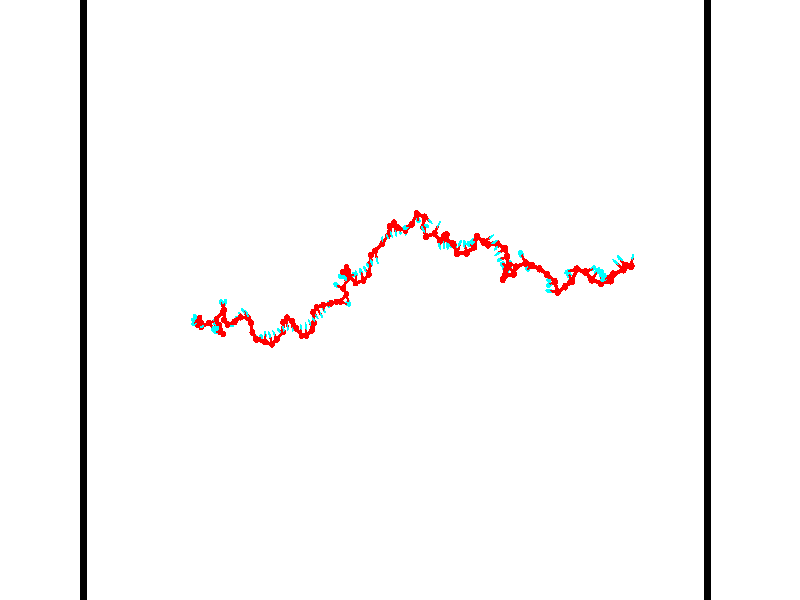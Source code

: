 // switches for output
#declare DRAW_BASES = 1; // possible values are 0, 1; only relevant for DNA ribbons
#declare DRAW_BASES_TYPE = 3; // possible values are 1, 2, 3; only relevant for DNA ribbons
#declare DRAW_FOG = 0; // set to 1 to enable fog

#include "colors.inc"

#include "transforms.inc"
background { rgb <1, 1, 1>}

#default {
   normal{
       ripples 0.25
       frequency 0.20
       turbulence 0.2
       lambda 5
   }
	finish {
		phong 0.1
		phong_size 40.
	}
}

// original window dimensions: 1024x640


// camera settings

camera {
	sky <-0, 1, 0>
	up <-0, 1, 0>
	right 1.6 * <0.99995, 0, 0.00999983>
	location <54.4867, 55, 106.329>
	look_at <55, 55, 55.0001>
	direction <0.513302, 0, -51.3289>
	angle 67.0682
}


# declare cpy_camera_pos = <54.4867, 55, 106.329>;
# if (DRAW_FOG = 1)
fog {
	fog_type 2
	up vnormalize(cpy_camera_pos)
	color rgbt<1,1,1,0.3>
	distance 1e-5
	fog_alt 3e-3
	fog_offset 88
}
# end


// LIGHTS

# declare lum = 6;
global_settings {
	ambient_light rgb lum * <0.05, 0.05, 0.05>
	max_trace_level 15
}# declare cpy_direct_light_amount = 0.25;
light_source
{	1000 * <-0.98995, -1, 1.00995>,
	rgb lum * cpy_direct_light_amount
	parallel
}

light_source
{	1000 * <0.98995, 1, -1.00995>,
	rgb lum * cpy_direct_light_amount
	parallel
}

// strand 0

// nucleotide -1

// particle -1
sphere {
	<36.115078, 53.073910, 49.722462> 0.250000
	pigment { color rgbt <1,0,0,0> }
	no_shadow
}
cylinder {
	<36.057297, 53.410263, 49.931091>,  <36.022629, 53.612076, 50.056271>, 0.100000
	pigment { color rgbt <1,0,0,0> }
	no_shadow
}
cylinder {
	<36.057297, 53.410263, 49.931091>,  <36.115078, 53.073910, 49.722462>, 0.100000
	pigment { color rgbt <1,0,0,0> }
	no_shadow
}

// particle -1
sphere {
	<36.057297, 53.410263, 49.931091> 0.100000
	pigment { color rgbt <1,0,0,0> }
	no_shadow
}
sphere {
	0, 1
	scale<0.080000,0.200000,0.300000>
	matrix <0.021121, -0.524366, 0.851231,
		0.989286, 0.133982, 0.057988,
		-0.144456, 0.840886, 0.521578,
		36.013958, 53.662529, 50.087566>
	pigment { color rgbt <0,1,1,0> }
	no_shadow
}
cylinder {
	<36.673164, 53.199570, 50.242474>,  <36.115078, 53.073910, 49.722462>, 0.130000
	pigment { color rgbt <1,0,0,0> }
	no_shadow
}

// nucleotide -1

// particle -1
sphere {
	<36.673164, 53.199570, 50.242474> 0.250000
	pigment { color rgbt <1,0,0,0> }
	no_shadow
}
cylinder {
	<36.322304, 53.348206, 50.364151>,  <36.111790, 53.437386, 50.437157>, 0.100000
	pigment { color rgbt <1,0,0,0> }
	no_shadow
}
cylinder {
	<36.322304, 53.348206, 50.364151>,  <36.673164, 53.199570, 50.242474>, 0.100000
	pigment { color rgbt <1,0,0,0> }
	no_shadow
}

// particle -1
sphere {
	<36.322304, 53.348206, 50.364151> 0.100000
	pigment { color rgbt <1,0,0,0> }
	no_shadow
}
sphere {
	0, 1
	scale<0.080000,0.200000,0.300000>
	matrix <0.078875, -0.513360, 0.854541,
		0.473696, 0.773553, 0.420984,
		-0.877149, 0.371588, 0.304190,
		36.059158, 53.459682, 50.455410>
	pigment { color rgbt <0,1,1,0> }
	no_shadow
}
cylinder {
	<36.688610, 53.638088, 50.898426>,  <36.673164, 53.199570, 50.242474>, 0.130000
	pigment { color rgbt <1,0,0,0> }
	no_shadow
}

// nucleotide -1

// particle -1
sphere {
	<36.688610, 53.638088, 50.898426> 0.250000
	pigment { color rgbt <1,0,0,0> }
	no_shadow
}
cylinder {
	<36.375214, 53.401886, 50.821022>,  <36.187176, 53.260166, 50.774578>, 0.100000
	pigment { color rgbt <1,0,0,0> }
	no_shadow
}
cylinder {
	<36.375214, 53.401886, 50.821022>,  <36.688610, 53.638088, 50.898426>, 0.100000
	pigment { color rgbt <1,0,0,0> }
	no_shadow
}

// particle -1
sphere {
	<36.375214, 53.401886, 50.821022> 0.100000
	pigment { color rgbt <1,0,0,0> }
	no_shadow
}
sphere {
	0, 1
	scale<0.080000,0.200000,0.300000>
	matrix <0.215801, -0.550590, 0.806399,
		-0.582725, 0.590049, 0.558815,
		-0.783493, -0.590502, -0.193509,
		36.140167, 53.224735, 50.762970>
	pigment { color rgbt <0,1,1,0> }
	no_shadow
}
cylinder {
	<36.937447, 52.943241, 51.206661>,  <36.688610, 53.638088, 50.898426>, 0.130000
	pigment { color rgbt <1,0,0,0> }
	no_shadow
}

// nucleotide -1

// particle -1
sphere {
	<36.937447, 52.943241, 51.206661> 0.250000
	pigment { color rgbt <1,0,0,0> }
	no_shadow
}
cylinder {
	<37.095299, 52.977295, 51.572617>,  <37.190010, 52.997726, 51.792191>, 0.100000
	pigment { color rgbt <1,0,0,0> }
	no_shadow
}
cylinder {
	<37.095299, 52.977295, 51.572617>,  <36.937447, 52.943241, 51.206661>, 0.100000
	pigment { color rgbt <1,0,0,0> }
	no_shadow
}

// particle -1
sphere {
	<37.095299, 52.977295, 51.572617> 0.100000
	pigment { color rgbt <1,0,0,0> }
	no_shadow
}
sphere {
	0, 1
	scale<0.080000,0.200000,0.300000>
	matrix <-0.386437, 0.918735, 0.081196,
		-0.833624, -0.385589, 0.395464,
		0.394635, 0.085136, 0.914885,
		37.213688, 53.002834, 51.847084>
	pigment { color rgbt <0,1,1,0> }
	no_shadow
}
cylinder {
	<37.624458, 53.254593, 51.167301>,  <36.937447, 52.943241, 51.206661>, 0.130000
	pigment { color rgbt <1,0,0,0> }
	no_shadow
}

// nucleotide -1

// particle -1
sphere {
	<37.624458, 53.254593, 51.167301> 0.250000
	pigment { color rgbt <1,0,0,0> }
	no_shadow
}
cylinder {
	<38.004456, 53.377769, 51.188019>,  <38.232452, 53.451675, 51.200451>, 0.100000
	pigment { color rgbt <1,0,0,0> }
	no_shadow
}
cylinder {
	<38.004456, 53.377769, 51.188019>,  <37.624458, 53.254593, 51.167301>, 0.100000
	pigment { color rgbt <1,0,0,0> }
	no_shadow
}

// particle -1
sphere {
	<38.004456, 53.377769, 51.188019> 0.100000
	pigment { color rgbt <1,0,0,0> }
	no_shadow
}
sphere {
	0, 1
	scale<0.080000,0.200000,0.300000>
	matrix <0.164717, -0.635078, 0.754682,
		0.265294, -0.708411, -0.654044,
		0.949994, 0.307944, 0.051795,
		38.289455, 53.470154, 51.203556>
	pigment { color rgbt <0,1,1,0> }
	no_shadow
}
cylinder {
	<38.032318, 52.798393, 50.931053>,  <37.624458, 53.254593, 51.167301>, 0.130000
	pigment { color rgbt <1,0,0,0> }
	no_shadow
}

// nucleotide -1

// particle -1
sphere {
	<38.032318, 52.798393, 50.931053> 0.250000
	pigment { color rgbt <1,0,0,0> }
	no_shadow
}
cylinder {
	<38.197063, 53.020901, 51.219753>,  <38.295910, 53.154404, 51.392975>, 0.100000
	pigment { color rgbt <1,0,0,0> }
	no_shadow
}
cylinder {
	<38.197063, 53.020901, 51.219753>,  <38.032318, 52.798393, 50.931053>, 0.100000
	pigment { color rgbt <1,0,0,0> }
	no_shadow
}

// particle -1
sphere {
	<38.197063, 53.020901, 51.219753> 0.100000
	pigment { color rgbt <1,0,0,0> }
	no_shadow
}
sphere {
	0, 1
	scale<0.080000,0.200000,0.300000>
	matrix <-0.102006, -0.758931, 0.643132,
		0.905516, -0.338509, -0.255836,
		0.411868, 0.556270, 0.721754,
		38.320625, 53.187782, 51.436279>
	pigment { color rgbt <0,1,1,0> }
	no_shadow
}
cylinder {
	<38.632809, 52.560261, 51.209354>,  <38.032318, 52.798393, 50.931053>, 0.130000
	pigment { color rgbt <1,0,0,0> }
	no_shadow
}

// nucleotide -1

// particle -1
sphere {
	<38.632809, 52.560261, 51.209354> 0.250000
	pigment { color rgbt <1,0,0,0> }
	no_shadow
}
cylinder {
	<38.439228, 52.755127, 51.500134>,  <38.323078, 52.872047, 51.674603>, 0.100000
	pigment { color rgbt <1,0,0,0> }
	no_shadow
}
cylinder {
	<38.439228, 52.755127, 51.500134>,  <38.632809, 52.560261, 51.209354>, 0.100000
	pigment { color rgbt <1,0,0,0> }
	no_shadow
}

// particle -1
sphere {
	<38.439228, 52.755127, 51.500134> 0.100000
	pigment { color rgbt <1,0,0,0> }
	no_shadow
}
sphere {
	0, 1
	scale<0.080000,0.200000,0.300000>
	matrix <-0.022315, -0.837311, 0.546272,
		0.874811, 0.248147, 0.416088,
		-0.483951, 0.487169, 0.726951,
		38.294044, 52.901279, 51.718220>
	pigment { color rgbt <0,1,1,0> }
	no_shadow
}
cylinder {
	<39.103970, 52.447926, 51.753567>,  <38.632809, 52.560261, 51.209354>, 0.130000
	pigment { color rgbt <1,0,0,0> }
	no_shadow
}

// nucleotide -1

// particle -1
sphere {
	<39.103970, 52.447926, 51.753567> 0.250000
	pigment { color rgbt <1,0,0,0> }
	no_shadow
}
cylinder {
	<38.739605, 52.559803, 51.874901>,  <38.520985, 52.626930, 51.947701>, 0.100000
	pigment { color rgbt <1,0,0,0> }
	no_shadow
}
cylinder {
	<38.739605, 52.559803, 51.874901>,  <39.103970, 52.447926, 51.753567>, 0.100000
	pigment { color rgbt <1,0,0,0> }
	no_shadow
}

// particle -1
sphere {
	<38.739605, 52.559803, 51.874901> 0.100000
	pigment { color rgbt <1,0,0,0> }
	no_shadow
}
sphere {
	0, 1
	scale<0.080000,0.200000,0.300000>
	matrix <0.192262, -0.362746, 0.911839,
		0.365069, 0.888924, 0.276655,
		-0.910912, 0.279694, 0.303334,
		38.466331, 52.643711, 51.965900>
	pigment { color rgbt <0,1,1,0> }
	no_shadow
}
cylinder {
	<38.852398, 53.107723, 52.127544>,  <39.103970, 52.447926, 51.753567>, 0.130000
	pigment { color rgbt <1,0,0,0> }
	no_shadow
}

// nucleotide -1

// particle -1
sphere {
	<38.852398, 53.107723, 52.127544> 0.250000
	pigment { color rgbt <1,0,0,0> }
	no_shadow
}
cylinder {
	<38.672955, 52.957836, 52.452095>,  <38.565289, 52.867905, 52.646828>, 0.100000
	pigment { color rgbt <1,0,0,0> }
	no_shadow
}
cylinder {
	<38.672955, 52.957836, 52.452095>,  <38.852398, 53.107723, 52.127544>, 0.100000
	pigment { color rgbt <1,0,0,0> }
	no_shadow
}

// particle -1
sphere {
	<38.672955, 52.957836, 52.452095> 0.100000
	pigment { color rgbt <1,0,0,0> }
	no_shadow
}
sphere {
	0, 1
	scale<0.080000,0.200000,0.300000>
	matrix <0.691716, 0.429307, 0.580710,
		-0.565934, 0.821755, 0.066609,
		-0.448606, -0.374718, 0.811381,
		38.538372, 52.845421, 52.695511>
	pigment { color rgbt <0,1,1,0> }
	no_shadow
}
cylinder {
	<38.730663, 53.582123, 52.598415>,  <38.852398, 53.107723, 52.127544>, 0.130000
	pigment { color rgbt <1,0,0,0> }
	no_shadow
}

// nucleotide -1

// particle -1
sphere {
	<38.730663, 53.582123, 52.598415> 0.250000
	pigment { color rgbt <1,0,0,0> }
	no_shadow
}
cylinder {
	<38.807037, 53.236389, 52.784527>,  <38.852859, 53.028950, 52.896194>, 0.100000
	pigment { color rgbt <1,0,0,0> }
	no_shadow
}
cylinder {
	<38.807037, 53.236389, 52.784527>,  <38.730663, 53.582123, 52.598415>, 0.100000
	pigment { color rgbt <1,0,0,0> }
	no_shadow
}

// particle -1
sphere {
	<38.807037, 53.236389, 52.784527> 0.100000
	pigment { color rgbt <1,0,0,0> }
	no_shadow
}
sphere {
	0, 1
	scale<0.080000,0.200000,0.300000>
	matrix <0.664658, 0.462638, 0.586682,
		-0.722340, 0.197233, 0.662815,
		0.190930, -0.864329, 0.465275,
		38.864315, 52.977089, 52.924110>
	pigment { color rgbt <0,1,1,0> }
	no_shadow
}
cylinder {
	<39.210636, 54.133301, 52.227509>,  <38.730663, 53.582123, 52.598415>, 0.130000
	pigment { color rgbt <1,0,0,0> }
	no_shadow
}

// nucleotide -1

// particle -1
sphere {
	<39.210636, 54.133301, 52.227509> 0.250000
	pigment { color rgbt <1,0,0,0> }
	no_shadow
}
cylinder {
	<39.305004, 54.521957, 52.221027>,  <39.361626, 54.755150, 52.217136>, 0.100000
	pigment { color rgbt <1,0,0,0> }
	no_shadow
}
cylinder {
	<39.305004, 54.521957, 52.221027>,  <39.210636, 54.133301, 52.227509>, 0.100000
	pigment { color rgbt <1,0,0,0> }
	no_shadow
}

// particle -1
sphere {
	<39.305004, 54.521957, 52.221027> 0.100000
	pigment { color rgbt <1,0,0,0> }
	no_shadow
}
sphere {
	0, 1
	scale<0.080000,0.200000,0.300000>
	matrix <-0.450419, 0.124110, 0.884149,
		0.861084, -0.201285, 0.466924,
		0.235916, 0.971638, -0.016206,
		39.375778, 54.813450, 52.216164>
	pigment { color rgbt <0,1,1,0> }
	no_shadow
}
cylinder {
	<39.471336, 54.255737, 52.867550>,  <39.210636, 54.133301, 52.227509>, 0.130000
	pigment { color rgbt <1,0,0,0> }
	no_shadow
}

// nucleotide -1

// particle -1
sphere {
	<39.471336, 54.255737, 52.867550> 0.250000
	pigment { color rgbt <1,0,0,0> }
	no_shadow
}
cylinder {
	<39.294025, 54.580822, 52.716286>,  <39.187641, 54.775871, 52.625526>, 0.100000
	pigment { color rgbt <1,0,0,0> }
	no_shadow
}
cylinder {
	<39.294025, 54.580822, 52.716286>,  <39.471336, 54.255737, 52.867550>, 0.100000
	pigment { color rgbt <1,0,0,0> }
	no_shadow
}

// particle -1
sphere {
	<39.294025, 54.580822, 52.716286> 0.100000
	pigment { color rgbt <1,0,0,0> }
	no_shadow
}
sphere {
	0, 1
	scale<0.080000,0.200000,0.300000>
	matrix <-0.284426, 0.272548, 0.919141,
		0.850064, 0.514991, 0.110343,
		-0.443275, 0.812713, -0.378160,
		39.161041, 54.824635, 52.602837>
	pigment { color rgbt <0,1,1,0> }
	no_shadow
}
cylinder {
	<39.619614, 53.533314, 53.344723>,  <39.471336, 54.255737, 52.867550>, 0.130000
	pigment { color rgbt <1,0,0,0> }
	no_shadow
}

// nucleotide -1

// particle -1
sphere {
	<39.619614, 53.533314, 53.344723> 0.250000
	pigment { color rgbt <1,0,0,0> }
	no_shadow
}
cylinder {
	<39.956738, 53.334690, 53.261688>,  <40.159012, 53.215515, 53.211868>, 0.100000
	pigment { color rgbt <1,0,0,0> }
	no_shadow
}
cylinder {
	<39.956738, 53.334690, 53.261688>,  <39.619614, 53.533314, 53.344723>, 0.100000
	pigment { color rgbt <1,0,0,0> }
	no_shadow
}

// particle -1
sphere {
	<39.956738, 53.334690, 53.261688> 0.100000
	pigment { color rgbt <1,0,0,0> }
	no_shadow
}
sphere {
	0, 1
	scale<0.080000,0.200000,0.300000>
	matrix <0.513979, 0.628169, 0.584148,
		-0.159663, -0.599024, 0.784651,
		0.842813, -0.496561, -0.207590,
		40.209579, 53.185722, 53.199409>
	pigment { color rgbt <0,1,1,0> }
	no_shadow
}
cylinder {
	<40.083694, 53.215374, 53.937855>,  <39.619614, 53.533314, 53.344723>, 0.130000
	pigment { color rgbt <1,0,0,0> }
	no_shadow
}

// nucleotide -1

// particle -1
sphere {
	<40.083694, 53.215374, 53.937855> 0.250000
	pigment { color rgbt <1,0,0,0> }
	no_shadow
}
cylinder {
	<40.302574, 53.307529, 53.615990>,  <40.433903, 53.362823, 53.422871>, 0.100000
	pigment { color rgbt <1,0,0,0> }
	no_shadow
}
cylinder {
	<40.302574, 53.307529, 53.615990>,  <40.083694, 53.215374, 53.937855>, 0.100000
	pigment { color rgbt <1,0,0,0> }
	no_shadow
}

// particle -1
sphere {
	<40.302574, 53.307529, 53.615990> 0.100000
	pigment { color rgbt <1,0,0,0> }
	no_shadow
}
sphere {
	0, 1
	scale<0.080000,0.200000,0.300000>
	matrix <0.600108, 0.562176, 0.569059,
		0.583473, -0.794277, 0.169362,
		0.547202, 0.230395, -0.804667,
		40.466736, 53.376648, 53.374588>
	pigment { color rgbt <0,1,1,0> }
	no_shadow
}
cylinder {
	<40.767273, 53.428356, 54.237175>,  <40.083694, 53.215374, 53.937855>, 0.130000
	pigment { color rgbt <1,0,0,0> }
	no_shadow
}

// nucleotide -1

// particle -1
sphere {
	<40.767273, 53.428356, 54.237175> 0.250000
	pigment { color rgbt <1,0,0,0> }
	no_shadow
}
cylinder {
	<40.779758, 53.576611, 53.865875>,  <40.787251, 53.665562, 53.643093>, 0.100000
	pigment { color rgbt <1,0,0,0> }
	no_shadow
}
cylinder {
	<40.779758, 53.576611, 53.865875>,  <40.767273, 53.428356, 54.237175>, 0.100000
	pigment { color rgbt <1,0,0,0> }
	no_shadow
}

// particle -1
sphere {
	<40.779758, 53.576611, 53.865875> 0.100000
	pigment { color rgbt <1,0,0,0> }
	no_shadow
}
sphere {
	0, 1
	scale<0.080000,0.200000,0.300000>
	matrix <0.584678, 0.746467, 0.317710,
		0.810665, -0.552645, -0.193405,
		0.031211, 0.370636, -0.928254,
		40.789124, 53.687801, 53.587399>
	pigment { color rgbt <0,1,1,0> }
	no_shadow
}
cylinder {
	<41.287334, 53.766689, 54.272976>,  <40.767273, 53.428356, 54.237175>, 0.130000
	pigment { color rgbt <1,0,0,0> }
	no_shadow
}

// nucleotide -1

// particle -1
sphere {
	<41.287334, 53.766689, 54.272976> 0.250000
	pigment { color rgbt <1,0,0,0> }
	no_shadow
}
cylinder {
	<41.166168, 53.893719, 53.913559>,  <41.093468, 53.969936, 53.697906>, 0.100000
	pigment { color rgbt <1,0,0,0> }
	no_shadow
}
cylinder {
	<41.166168, 53.893719, 53.913559>,  <41.287334, 53.766689, 54.272976>, 0.100000
	pigment { color rgbt <1,0,0,0> }
	no_shadow
}

// particle -1
sphere {
	<41.166168, 53.893719, 53.913559> 0.100000
	pigment { color rgbt <1,0,0,0> }
	no_shadow
}
sphere {
	0, 1
	scale<0.080000,0.200000,0.300000>
	matrix <0.595055, 0.799495, 0.081965,
		0.744413, -0.509855, -0.431157,
		-0.302917, 0.317578, -0.898546,
		41.075294, 53.988991, 53.643993>
	pigment { color rgbt <0,1,1,0> }
	no_shadow
}
cylinder {
	<41.854889, 53.695625, 53.869118>,  <41.287334, 53.766689, 54.272976>, 0.130000
	pigment { color rgbt <1,0,0,0> }
	no_shadow
}

// nucleotide -1

// particle -1
sphere {
	<41.854889, 53.695625, 53.869118> 0.250000
	pigment { color rgbt <1,0,0,0> }
	no_shadow
}
cylinder {
	<41.592468, 53.990337, 53.803688>,  <41.435017, 54.167164, 53.764431>, 0.100000
	pigment { color rgbt <1,0,0,0> }
	no_shadow
}
cylinder {
	<41.592468, 53.990337, 53.803688>,  <41.854889, 53.695625, 53.869118>, 0.100000
	pigment { color rgbt <1,0,0,0> }
	no_shadow
}

// particle -1
sphere {
	<41.592468, 53.990337, 53.803688> 0.100000
	pigment { color rgbt <1,0,0,0> }
	no_shadow
}
sphere {
	0, 1
	scale<0.080000,0.200000,0.300000>
	matrix <0.718776, 0.676043, 0.162252,
		0.230129, -0.011130, -0.973096,
		-0.656049, 0.736778, -0.163577,
		41.395653, 54.211372, 53.754616>
	pigment { color rgbt <0,1,1,0> }
	no_shadow
}
cylinder {
	<42.255573, 53.383709, 54.559799>,  <41.854889, 53.695625, 53.869118>, 0.130000
	pigment { color rgbt <1,0,0,0> }
	no_shadow
}

// nucleotide -1

// particle -1
sphere {
	<42.255573, 53.383709, 54.559799> 0.250000
	pigment { color rgbt <1,0,0,0> }
	no_shadow
}
cylinder {
	<42.076763, 53.739384, 54.598831>,  <41.969479, 53.952789, 54.622250>, 0.100000
	pigment { color rgbt <1,0,0,0> }
	no_shadow
}
cylinder {
	<42.076763, 53.739384, 54.598831>,  <42.255573, 53.383709, 54.559799>, 0.100000
	pigment { color rgbt <1,0,0,0> }
	no_shadow
}

// particle -1
sphere {
	<42.076763, 53.739384, 54.598831> 0.100000
	pigment { color rgbt <1,0,0,0> }
	no_shadow
}
sphere {
	0, 1
	scale<0.080000,0.200000,0.300000>
	matrix <0.872824, 0.457461, -0.170023,
		-0.195822, 0.009167, -0.980597,
		-0.447026, 0.889182, 0.097582,
		41.942654, 54.006138, 54.628105>
	pigment { color rgbt <0,1,1,0> }
	no_shadow
}
cylinder {
	<42.359295, 52.690464, 54.482815>,  <42.255573, 53.383709, 54.559799>, 0.130000
	pigment { color rgbt <1,0,0,0> }
	no_shadow
}

// nucleotide -1

// particle -1
sphere {
	<42.359295, 52.690464, 54.482815> 0.250000
	pigment { color rgbt <1,0,0,0> }
	no_shadow
}
cylinder {
	<42.489651, 52.443691, 54.196266>,  <42.567863, 52.295628, 54.024338>, 0.100000
	pigment { color rgbt <1,0,0,0> }
	no_shadow
}
cylinder {
	<42.489651, 52.443691, 54.196266>,  <42.359295, 52.690464, 54.482815>, 0.100000
	pigment { color rgbt <1,0,0,0> }
	no_shadow
}

// particle -1
sphere {
	<42.489651, 52.443691, 54.196266> 0.100000
	pigment { color rgbt <1,0,0,0> }
	no_shadow
}
sphere {
	0, 1
	scale<0.080000,0.200000,0.300000>
	matrix <0.944679, 0.182771, 0.272355,
		-0.037091, -0.765503, 0.642362,
		0.325894, -0.616928, -0.716375,
		42.587418, 52.258614, 53.981354>
	pigment { color rgbt <0,1,1,0> }
	no_shadow
}
cylinder {
	<42.749554, 52.184990, 54.744156>,  <42.359295, 52.690464, 54.482815>, 0.130000
	pigment { color rgbt <1,0,0,0> }
	no_shadow
}

// nucleotide -1

// particle -1
sphere {
	<42.749554, 52.184990, 54.744156> 0.250000
	pigment { color rgbt <1,0,0,0> }
	no_shadow
}
cylinder {
	<42.887390, 52.264206, 54.377106>,  <42.970093, 52.311737, 54.156876>, 0.100000
	pigment { color rgbt <1,0,0,0> }
	no_shadow
}
cylinder {
	<42.887390, 52.264206, 54.377106>,  <42.749554, 52.184990, 54.744156>, 0.100000
	pigment { color rgbt <1,0,0,0> }
	no_shadow
}

// particle -1
sphere {
	<42.887390, 52.264206, 54.377106> 0.100000
	pigment { color rgbt <1,0,0,0> }
	no_shadow
}
sphere {
	0, 1
	scale<0.080000,0.200000,0.300000>
	matrix <0.917767, 0.134472, 0.373660,
		0.197394, -0.970926, -0.135416,
		0.344586, 0.198038, -0.917628,
		42.990765, 52.323616, 54.101818>
	pigment { color rgbt <0,1,1,0> }
	no_shadow
}
cylinder {
	<43.468300, 52.021324, 54.664242>,  <42.749554, 52.184990, 54.744156>, 0.130000
	pigment { color rgbt <1,0,0,0> }
	no_shadow
}

// nucleotide -1

// particle -1
sphere {
	<43.468300, 52.021324, 54.664242> 0.250000
	pigment { color rgbt <1,0,0,0> }
	no_shadow
}
cylinder {
	<43.422314, 52.315250, 54.396858>,  <43.394722, 52.491608, 54.236427>, 0.100000
	pigment { color rgbt <1,0,0,0> }
	no_shadow
}
cylinder {
	<43.422314, 52.315250, 54.396858>,  <43.468300, 52.021324, 54.664242>, 0.100000
	pigment { color rgbt <1,0,0,0> }
	no_shadow
}

// particle -1
sphere {
	<43.422314, 52.315250, 54.396858> 0.100000
	pigment { color rgbt <1,0,0,0> }
	no_shadow
}
sphere {
	0, 1
	scale<0.080000,0.200000,0.300000>
	matrix <0.919694, 0.333050, 0.207943,
		0.375428, -0.590868, -0.714093,
		-0.114962, 0.734815, -0.668455,
		43.387825, 52.535694, 54.196323>
	pigment { color rgbt <0,1,1,0> }
	no_shadow
}
cylinder {
	<44.013771, 51.824532, 54.367142>,  <43.468300, 52.021324, 54.664242>, 0.130000
	pigment { color rgbt <1,0,0,0> }
	no_shadow
}

// nucleotide -1

// particle -1
sphere {
	<44.013771, 51.824532, 54.367142> 0.250000
	pigment { color rgbt <1,0,0,0> }
	no_shadow
}
cylinder {
	<43.883045, 52.193588, 54.285240>,  <43.804607, 52.415024, 54.236099>, 0.100000
	pigment { color rgbt <1,0,0,0> }
	no_shadow
}
cylinder {
	<43.883045, 52.193588, 54.285240>,  <44.013771, 51.824532, 54.367142>, 0.100000
	pigment { color rgbt <1,0,0,0> }
	no_shadow
}

// particle -1
sphere {
	<43.883045, 52.193588, 54.285240> 0.100000
	pigment { color rgbt <1,0,0,0> }
	no_shadow
}
sphere {
	0, 1
	scale<0.080000,0.200000,0.300000>
	matrix <0.944191, 0.328189, -0.028221,
		0.041159, -0.202547, -0.978407,
		-0.326818, 0.922641, -0.204751,
		43.785000, 52.470379, 54.223816>
	pigment { color rgbt <0,1,1,0> }
	no_shadow
}
cylinder {
	<44.298637, 52.148346, 53.761654>,  <44.013771, 51.824532, 54.367142>, 0.130000
	pigment { color rgbt <1,0,0,0> }
	no_shadow
}

// nucleotide -1

// particle -1
sphere {
	<44.298637, 52.148346, 53.761654> 0.250000
	pigment { color rgbt <1,0,0,0> }
	no_shadow
}
cylinder {
	<44.218464, 52.406586, 54.056416>,  <44.170361, 52.561531, 54.233273>, 0.100000
	pigment { color rgbt <1,0,0,0> }
	no_shadow
}
cylinder {
	<44.218464, 52.406586, 54.056416>,  <44.298637, 52.148346, 53.761654>, 0.100000
	pigment { color rgbt <1,0,0,0> }
	no_shadow
}

// particle -1
sphere {
	<44.218464, 52.406586, 54.056416> 0.100000
	pigment { color rgbt <1,0,0,0> }
	no_shadow
}
sphere {
	0, 1
	scale<0.080000,0.200000,0.300000>
	matrix <0.927749, 0.366774, -0.068982,
		-0.314812, 0.669835, -0.672468,
		-0.200438, 0.645598, 0.736904,
		44.158333, 52.600266, 54.277485>
	pigment { color rgbt <0,1,1,0> }
	no_shadow
}
cylinder {
	<44.789928, 52.670475, 53.540348>,  <44.298637, 52.148346, 53.761654>, 0.130000
	pigment { color rgbt <1,0,0,0> }
	no_shadow
}

// nucleotide -1

// particle -1
sphere {
	<44.789928, 52.670475, 53.540348> 0.250000
	pigment { color rgbt <1,0,0,0> }
	no_shadow
}
cylinder {
	<44.670029, 52.749008, 53.913788>,  <44.598091, 52.796127, 54.137852>, 0.100000
	pigment { color rgbt <1,0,0,0> }
	no_shadow
}
cylinder {
	<44.670029, 52.749008, 53.913788>,  <44.789928, 52.670475, 53.540348>, 0.100000
	pigment { color rgbt <1,0,0,0> }
	no_shadow
}

// particle -1
sphere {
	<44.670029, 52.749008, 53.913788> 0.100000
	pigment { color rgbt <1,0,0,0> }
	no_shadow
}
sphere {
	0, 1
	scale<0.080000,0.200000,0.300000>
	matrix <0.886020, 0.420127, 0.196119,
		-0.353724, 0.885971, -0.299890,
		-0.299747, 0.196337, 0.933597,
		44.580105, 52.807911, 54.193867>
	pigment { color rgbt <0,1,1,0> }
	no_shadow
}
cylinder {
	<44.838043, 53.392555, 53.691765>,  <44.789928, 52.670475, 53.540348>, 0.130000
	pigment { color rgbt <1,0,0,0> }
	no_shadow
}

// nucleotide -1

// particle -1
sphere {
	<44.838043, 53.392555, 53.691765> 0.250000
	pigment { color rgbt <1,0,0,0> }
	no_shadow
}
cylinder {
	<44.907490, 53.138927, 53.993179>,  <44.949158, 52.986752, 54.174026>, 0.100000
	pigment { color rgbt <1,0,0,0> }
	no_shadow
}
cylinder {
	<44.907490, 53.138927, 53.993179>,  <44.838043, 53.392555, 53.691765>, 0.100000
	pigment { color rgbt <1,0,0,0> }
	no_shadow
}

// particle -1
sphere {
	<44.907490, 53.138927, 53.993179> 0.100000
	pigment { color rgbt <1,0,0,0> }
	no_shadow
}
sphere {
	0, 1
	scale<0.080000,0.200000,0.300000>
	matrix <0.970534, 0.239987, -0.021671,
		-0.167097, 0.735091, 0.657054,
		0.173615, -0.634072, 0.753532,
		44.959576, 52.948708, 54.219238>
	pigment { color rgbt <0,1,1,0> }
	no_shadow
}
cylinder {
	<45.255493, 53.727390, 54.240616>,  <44.838043, 53.392555, 53.691765>, 0.130000
	pigment { color rgbt <1,0,0,0> }
	no_shadow
}

// nucleotide -1

// particle -1
sphere {
	<45.255493, 53.727390, 54.240616> 0.250000
	pigment { color rgbt <1,0,0,0> }
	no_shadow
}
cylinder {
	<45.291374, 53.329002, 54.240242>,  <45.312904, 53.089970, 54.240017>, 0.100000
	pigment { color rgbt <1,0,0,0> }
	no_shadow
}
cylinder {
	<45.291374, 53.329002, 54.240242>,  <45.255493, 53.727390, 54.240616>, 0.100000
	pigment { color rgbt <1,0,0,0> }
	no_shadow
}

// particle -1
sphere {
	<45.291374, 53.329002, 54.240242> 0.100000
	pigment { color rgbt <1,0,0,0> }
	no_shadow
}
sphere {
	0, 1
	scale<0.080000,0.200000,0.300000>
	matrix <0.956361, 0.086401, -0.279121,
		0.278076, 0.024144, 0.960256,
		0.089706, -0.995968, -0.000936,
		45.318287, 53.030212, 54.239960>
	pigment { color rgbt <0,1,1,0> }
	no_shadow
}
cylinder {
	<45.770805, 53.491581, 54.554630>,  <45.255493, 53.727390, 54.240616>, 0.130000
	pigment { color rgbt <1,0,0,0> }
	no_shadow
}

// nucleotide -1

// particle -1
sphere {
	<45.770805, 53.491581, 54.554630> 0.250000
	pigment { color rgbt <1,0,0,0> }
	no_shadow
}
cylinder {
	<45.753132, 53.177666, 54.307358>,  <45.742527, 52.989315, 54.158993>, 0.100000
	pigment { color rgbt <1,0,0,0> }
	no_shadow
}
cylinder {
	<45.753132, 53.177666, 54.307358>,  <45.770805, 53.491581, 54.554630>, 0.100000
	pigment { color rgbt <1,0,0,0> }
	no_shadow
}

// particle -1
sphere {
	<45.753132, 53.177666, 54.307358> 0.100000
	pigment { color rgbt <1,0,0,0> }
	no_shadow
}
sphere {
	0, 1
	scale<0.080000,0.200000,0.300000>
	matrix <0.991715, 0.040255, -0.121989,
		0.120621, -0.618450, 0.776512,
		-0.044186, -0.784793, -0.618181,
		45.739876, 52.942226, 54.121902>
	pigment { color rgbt <0,1,1,0> }
	no_shadow
}
cylinder {
	<46.182705, 53.002266, 54.862850>,  <45.770805, 53.491581, 54.554630>, 0.130000
	pigment { color rgbt <1,0,0,0> }
	no_shadow
}

// nucleotide -1

// particle -1
sphere {
	<46.182705, 53.002266, 54.862850> 0.250000
	pigment { color rgbt <1,0,0,0> }
	no_shadow
}
cylinder {
	<46.135525, 52.967205, 54.467194>,  <46.107216, 52.946167, 54.229797>, 0.100000
	pigment { color rgbt <1,0,0,0> }
	no_shadow
}
cylinder {
	<46.135525, 52.967205, 54.467194>,  <46.182705, 53.002266, 54.862850>, 0.100000
	pigment { color rgbt <1,0,0,0> }
	no_shadow
}

// particle -1
sphere {
	<46.135525, 52.967205, 54.467194> 0.100000
	pigment { color rgbt <1,0,0,0> }
	no_shadow
}
sphere {
	0, 1
	scale<0.080000,0.200000,0.300000>
	matrix <0.983234, -0.149809, -0.103966,
		-0.139070, -0.984822, 0.103855,
		-0.117947, -0.087655, -0.989144,
		46.100140, 52.940910, 54.170452>
	pigment { color rgbt <0,1,1,0> }
	no_shadow
}
cylinder {
	<46.555576, 52.437359, 54.453434>,  <46.182705, 53.002266, 54.862850>, 0.130000
	pigment { color rgbt <1,0,0,0> }
	no_shadow
}

// nucleotide -1

// particle -1
sphere {
	<46.555576, 52.437359, 54.453434> 0.250000
	pigment { color rgbt <1,0,0,0> }
	no_shadow
}
cylinder {
	<46.490856, 52.757488, 54.222504>,  <46.452023, 52.949566, 54.083946>, 0.100000
	pigment { color rgbt <1,0,0,0> }
	no_shadow
}
cylinder {
	<46.490856, 52.757488, 54.222504>,  <46.555576, 52.437359, 54.453434>, 0.100000
	pigment { color rgbt <1,0,0,0> }
	no_shadow
}

// particle -1
sphere {
	<46.490856, 52.757488, 54.222504> 0.100000
	pigment { color rgbt <1,0,0,0> }
	no_shadow
}
sphere {
	0, 1
	scale<0.080000,0.200000,0.300000>
	matrix <0.973813, 0.034803, -0.224672,
		-0.159717, -0.598559, -0.784995,
		-0.161800, 0.800322, -0.577326,
		46.442318, 52.997585, 54.049305>
	pigment { color rgbt <0,1,1,0> }
	no_shadow
}
cylinder {
	<46.865398, 52.437569, 53.747807>,  <46.555576, 52.437359, 54.453434>, 0.130000
	pigment { color rgbt <1,0,0,0> }
	no_shadow
}

// nucleotide -1

// particle -1
sphere {
	<46.865398, 52.437569, 53.747807> 0.250000
	pigment { color rgbt <1,0,0,0> }
	no_shadow
}
cylinder {
	<46.848892, 52.824097, 53.849415>,  <46.838989, 53.056011, 53.910381>, 0.100000
	pigment { color rgbt <1,0,0,0> }
	no_shadow
}
cylinder {
	<46.848892, 52.824097, 53.849415>,  <46.865398, 52.437569, 53.747807>, 0.100000
	pigment { color rgbt <1,0,0,0> }
	no_shadow
}

// particle -1
sphere {
	<46.848892, 52.824097, 53.849415> 0.100000
	pigment { color rgbt <1,0,0,0> }
	no_shadow
}
sphere {
	0, 1
	scale<0.080000,0.200000,0.300000>
	matrix <0.914373, 0.139008, -0.380260,
		-0.402763, 0.216578, -0.889312,
		-0.041265, 0.966318, 0.254020,
		46.836514, 53.113991, 53.925621>
	pigment { color rgbt <0,1,1,0> }
	no_shadow
}
cylinder {
	<47.336037, 52.795200, 53.399261>,  <46.865398, 52.437569, 53.747807>, 0.130000
	pigment { color rgbt <1,0,0,0> }
	no_shadow
}

// nucleotide -1

// particle -1
sphere {
	<47.336037, 52.795200, 53.399261> 0.250000
	pigment { color rgbt <1,0,0,0> }
	no_shadow
}
cylinder {
	<47.234795, 53.128433, 53.596001>,  <47.174049, 53.328373, 53.714043>, 0.100000
	pigment { color rgbt <1,0,0,0> }
	no_shadow
}
cylinder {
	<47.234795, 53.128433, 53.596001>,  <47.336037, 52.795200, 53.399261>, 0.100000
	pigment { color rgbt <1,0,0,0> }
	no_shadow
}

// particle -1
sphere {
	<47.234795, 53.128433, 53.596001> 0.100000
	pigment { color rgbt <1,0,0,0> }
	no_shadow
}
sphere {
	0, 1
	scale<0.080000,0.200000,0.300000>
	matrix <0.889657, 0.400157, -0.219965,
		-0.380064, 0.381901, -0.842439,
		-0.253103, 0.833083, 0.491846,
		47.158863, 53.378357, 53.743553>
	pigment { color rgbt <0,1,1,0> }
	no_shadow
}
cylinder {
	<47.441242, 53.340702, 52.947102>,  <47.336037, 52.795200, 53.399261>, 0.130000
	pigment { color rgbt <1,0,0,0> }
	no_shadow
}

// nucleotide -1

// particle -1
sphere {
	<47.441242, 53.340702, 52.947102> 0.250000
	pigment { color rgbt <1,0,0,0> }
	no_shadow
}
cylinder {
	<47.463955, 53.470001, 53.324944>,  <47.477585, 53.547581, 53.551651>, 0.100000
	pigment { color rgbt <1,0,0,0> }
	no_shadow
}
cylinder {
	<47.463955, 53.470001, 53.324944>,  <47.441242, 53.340702, 52.947102>, 0.100000
	pigment { color rgbt <1,0,0,0> }
	no_shadow
}

// particle -1
sphere {
	<47.463955, 53.470001, 53.324944> 0.100000
	pigment { color rgbt <1,0,0,0> }
	no_shadow
}
sphere {
	0, 1
	scale<0.080000,0.200000,0.300000>
	matrix <0.784101, 0.571246, -0.242618,
		-0.618030, 0.754445, -0.221023,
		0.056784, 0.323250, 0.944609,
		47.480991, 53.566975, 53.608326>
	pigment { color rgbt <0,1,1,0> }
	no_shadow
}
cylinder {
	<47.346912, 54.097195, 52.954273>,  <47.441242, 53.340702, 52.947102>, 0.130000
	pigment { color rgbt <1,0,0,0> }
	no_shadow
}

// nucleotide -1

// particle -1
sphere {
	<47.346912, 54.097195, 52.954273> 0.250000
	pigment { color rgbt <1,0,0,0> }
	no_shadow
}
cylinder {
	<47.567825, 53.922165, 53.238106>,  <47.700375, 53.817146, 53.408405>, 0.100000
	pigment { color rgbt <1,0,0,0> }
	no_shadow
}
cylinder {
	<47.567825, 53.922165, 53.238106>,  <47.346912, 54.097195, 52.954273>, 0.100000
	pigment { color rgbt <1,0,0,0> }
	no_shadow
}

// particle -1
sphere {
	<47.567825, 53.922165, 53.238106> 0.100000
	pigment { color rgbt <1,0,0,0> }
	no_shadow
}
sphere {
	0, 1
	scale<0.080000,0.200000,0.300000>
	matrix <0.779766, 0.572210, -0.254048,
		-0.294868, 0.693618, 0.657227,
		0.552284, -0.437572, 0.709586,
		47.733509, 53.790894, 53.450981>
	pigment { color rgbt <0,1,1,0> }
	no_shadow
}
cylinder {
	<47.714787, 54.477097, 53.464569>,  <47.346912, 54.097195, 52.954273>, 0.130000
	pigment { color rgbt <1,0,0,0> }
	no_shadow
}

// nucleotide -1

// particle -1
sphere {
	<47.714787, 54.477097, 53.464569> 0.250000
	pigment { color rgbt <1,0,0,0> }
	no_shadow
}
cylinder {
	<47.933952, 54.147659, 53.405956>,  <48.065453, 53.949997, 53.370789>, 0.100000
	pigment { color rgbt <1,0,0,0> }
	no_shadow
}
cylinder {
	<47.933952, 54.147659, 53.405956>,  <47.714787, 54.477097, 53.464569>, 0.100000
	pigment { color rgbt <1,0,0,0> }
	no_shadow
}

// particle -1
sphere {
	<47.933952, 54.147659, 53.405956> 0.100000
	pigment { color rgbt <1,0,0,0> }
	no_shadow
}
sphere {
	0, 1
	scale<0.080000,0.200000,0.300000>
	matrix <0.749095, 0.561032, -0.352277,
		0.372346, 0.083250, 0.924353,
		0.547919, -0.823597, -0.146536,
		48.098328, 53.900581, 53.361996>
	pigment { color rgbt <0,1,1,0> }
	no_shadow
}
cylinder {
	<48.363468, 54.637119, 53.843262>,  <47.714787, 54.477097, 53.464569>, 0.130000
	pigment { color rgbt <1,0,0,0> }
	no_shadow
}

// nucleotide -1

// particle -1
sphere {
	<48.363468, 54.637119, 53.843262> 0.250000
	pigment { color rgbt <1,0,0,0> }
	no_shadow
}
cylinder {
	<48.354069, 54.402294, 53.519581>,  <48.348431, 54.261398, 53.325371>, 0.100000
	pigment { color rgbt <1,0,0,0> }
	no_shadow
}
cylinder {
	<48.354069, 54.402294, 53.519581>,  <48.363468, 54.637119, 53.843262>, 0.100000
	pigment { color rgbt <1,0,0,0> }
	no_shadow
}

// particle -1
sphere {
	<48.354069, 54.402294, 53.519581> 0.100000
	pigment { color rgbt <1,0,0,0> }
	no_shadow
}
sphere {
	0, 1
	scale<0.080000,0.200000,0.300000>
	matrix <0.705108, 0.564076, -0.429699,
		0.708711, -0.580672, 0.400686,
		-0.023497, -0.587059, -0.809203,
		48.347019, 54.226177, 53.276821>
	pigment { color rgbt <0,1,1,0> }
	no_shadow
}
cylinder {
	<49.002266, 54.754169, 53.641338>,  <48.363468, 54.637119, 53.843262>, 0.130000
	pigment { color rgbt <1,0,0,0> }
	no_shadow
}

// nucleotide -1

// particle -1
sphere {
	<49.002266, 54.754169, 53.641338> 0.250000
	pigment { color rgbt <1,0,0,0> }
	no_shadow
}
cylinder {
	<48.834621, 54.659794, 53.290642>,  <48.734035, 54.603168, 53.080223>, 0.100000
	pigment { color rgbt <1,0,0,0> }
	no_shadow
}
cylinder {
	<48.834621, 54.659794, 53.290642>,  <49.002266, 54.754169, 53.641338>, 0.100000
	pigment { color rgbt <1,0,0,0> }
	no_shadow
}

// particle -1
sphere {
	<48.834621, 54.659794, 53.290642> 0.100000
	pigment { color rgbt <1,0,0,0> }
	no_shadow
}
sphere {
	0, 1
	scale<0.080000,0.200000,0.300000>
	matrix <0.544536, 0.707375, -0.450667,
		0.726518, -0.666297, -0.167988,
		-0.419109, -0.235942, -0.876744,
		48.708889, 54.589012, 53.027618>
	pigment { color rgbt <0,1,1,0> }
	no_shadow
}
cylinder {
	<49.417656, 54.856003, 53.084816>,  <49.002266, 54.754169, 53.641338>, 0.130000
	pigment { color rgbt <1,0,0,0> }
	no_shadow
}

// nucleotide -1

// particle -1
sphere {
	<49.417656, 54.856003, 53.084816> 0.250000
	pigment { color rgbt <1,0,0,0> }
	no_shadow
}
cylinder {
	<49.067562, 54.847881, 52.891510>,  <48.857506, 54.843010, 52.775528>, 0.100000
	pigment { color rgbt <1,0,0,0> }
	no_shadow
}
cylinder {
	<49.067562, 54.847881, 52.891510>,  <49.417656, 54.856003, 53.084816>, 0.100000
	pigment { color rgbt <1,0,0,0> }
	no_shadow
}

// particle -1
sphere {
	<49.067562, 54.847881, 52.891510> 0.100000
	pigment { color rgbt <1,0,0,0> }
	no_shadow
}
sphere {
	0, 1
	scale<0.080000,0.200000,0.300000>
	matrix <0.232218, 0.858804, -0.456650,
		0.424301, -0.511901, -0.746945,
		-0.875239, -0.020303, -0.483264,
		48.804989, 54.841789, 52.746532>
	pigment { color rgbt <0,1,1,0> }
	no_shadow
}
cylinder {
	<49.712437, 54.866261, 52.342976>,  <49.417656, 54.856003, 53.084816>, 0.130000
	pigment { color rgbt <1,0,0,0> }
	no_shadow
}

// nucleotide -1

// particle -1
sphere {
	<49.712437, 54.866261, 52.342976> 0.250000
	pigment { color rgbt <1,0,0,0> }
	no_shadow
}
cylinder {
	<50.086414, 54.770676, 52.447872>,  <50.310802, 54.713326, 52.510811>, 0.100000
	pigment { color rgbt <1,0,0,0> }
	no_shadow
}
cylinder {
	<50.086414, 54.770676, 52.447872>,  <49.712437, 54.866261, 52.342976>, 0.100000
	pigment { color rgbt <1,0,0,0> }
	no_shadow
}

// particle -1
sphere {
	<50.086414, 54.770676, 52.447872> 0.100000
	pigment { color rgbt <1,0,0,0> }
	no_shadow
}
sphere {
	0, 1
	scale<0.080000,0.200000,0.300000>
	matrix <0.344409, 0.433796, -0.832588,
		0.085195, 0.868745, 0.487876,
		0.934946, -0.238962, 0.262246,
		50.366898, 54.698986, 52.526546>
	pigment { color rgbt <0,1,1,0> }
	no_shadow
}
cylinder {
	<50.224758, 55.439758, 52.243244>,  <49.712437, 54.866261, 52.342976>, 0.130000
	pigment { color rgbt <1,0,0,0> }
	no_shadow
}

// nucleotide -1

// particle -1
sphere {
	<50.224758, 55.439758, 52.243244> 0.250000
	pigment { color rgbt <1,0,0,0> }
	no_shadow
}
cylinder {
	<50.335609, 55.062355, 52.170593>,  <50.402119, 54.835911, 52.127003>, 0.100000
	pigment { color rgbt <1,0,0,0> }
	no_shadow
}
cylinder {
	<50.335609, 55.062355, 52.170593>,  <50.224758, 55.439758, 52.243244>, 0.100000
	pigment { color rgbt <1,0,0,0> }
	no_shadow
}

// particle -1
sphere {
	<50.335609, 55.062355, 52.170593> 0.100000
	pigment { color rgbt <1,0,0,0> }
	no_shadow
}
sphere {
	0, 1
	scale<0.080000,0.200000,0.300000>
	matrix <0.194484, 0.240195, -0.951043,
		0.940945, 0.228235, 0.250062,
		0.277125, -0.943512, -0.181623,
		50.418747, 54.779301, 52.116108>
	pigment { color rgbt <0,1,1,0> }
	no_shadow
}
cylinder {
	<49.904404, 55.869442, 51.869164>,  <50.224758, 55.439758, 52.243244>, 0.130000
	pigment { color rgbt <1,0,0,0> }
	no_shadow
}

// nucleotide -1

// particle -1
sphere {
	<49.904404, 55.869442, 51.869164> 0.250000
	pigment { color rgbt <1,0,0,0> }
	no_shadow
}
cylinder {
	<49.570667, 56.014252, 52.035446>,  <49.370426, 56.101135, 52.135216>, 0.100000
	pigment { color rgbt <1,0,0,0> }
	no_shadow
}
cylinder {
	<49.570667, 56.014252, 52.035446>,  <49.904404, 55.869442, 51.869164>, 0.100000
	pigment { color rgbt <1,0,0,0> }
	no_shadow
}

// particle -1
sphere {
	<49.570667, 56.014252, 52.035446> 0.100000
	pigment { color rgbt <1,0,0,0> }
	no_shadow
}
sphere {
	0, 1
	scale<0.080000,0.200000,0.300000>
	matrix <0.211197, -0.486651, 0.847683,
		0.509183, 0.795055, 0.329577,
		-0.834343, 0.362020, 0.415707,
		49.320366, 56.122856, 52.160160>
	pigment { color rgbt <0,1,1,0> }
	no_shadow
}
cylinder {
	<50.249733, 56.535126, 51.812004>,  <49.904404, 55.869442, 51.869164>, 0.130000
	pigment { color rgbt <1,0,0,0> }
	no_shadow
}

// nucleotide -1

// particle -1
sphere {
	<50.249733, 56.535126, 51.812004> 0.250000
	pigment { color rgbt <1,0,0,0> }
	no_shadow
}
cylinder {
	<49.940529, 56.656754, 52.034714>,  <49.755005, 56.729729, 52.168339>, 0.100000
	pigment { color rgbt <1,0,0,0> }
	no_shadow
}
cylinder {
	<49.940529, 56.656754, 52.034714>,  <50.249733, 56.535126, 51.812004>, 0.100000
	pigment { color rgbt <1,0,0,0> }
	no_shadow
}

// particle -1
sphere {
	<49.940529, 56.656754, 52.034714> 0.100000
	pigment { color rgbt <1,0,0,0> }
	no_shadow
}
sphere {
	0, 1
	scale<0.080000,0.200000,0.300000>
	matrix <0.510501, -0.222893, 0.830486,
		0.376625, 0.926209, 0.017072,
		-0.773009, 0.304067, 0.556777,
		49.708626, 56.747974, 52.201748>
	pigment { color rgbt <0,1,1,0> }
	no_shadow
}
cylinder {
	<50.373177, 57.176777, 52.109886>,  <50.249733, 56.535126, 51.812004>, 0.130000
	pigment { color rgbt <1,0,0,0> }
	no_shadow
}

// nucleotide -1

// particle -1
sphere {
	<50.373177, 57.176777, 52.109886> 0.250000
	pigment { color rgbt <1,0,0,0> }
	no_shadow
}
cylinder {
	<50.138168, 56.945061, 52.335892>,  <49.997162, 56.806030, 52.471493>, 0.100000
	pigment { color rgbt <1,0,0,0> }
	no_shadow
}
cylinder {
	<50.138168, 56.945061, 52.335892>,  <50.373177, 57.176777, 52.109886>, 0.100000
	pigment { color rgbt <1,0,0,0> }
	no_shadow
}

// particle -1
sphere {
	<50.138168, 56.945061, 52.335892> 0.100000
	pigment { color rgbt <1,0,0,0> }
	no_shadow
}
sphere {
	0, 1
	scale<0.080000,0.200000,0.300000>
	matrix <0.726364, -0.069786, 0.683758,
		-0.356664, 0.812129, 0.461777,
		-0.587525, -0.579290, 0.565011,
		49.961910, 56.771275, 52.505394>
	pigment { color rgbt <0,1,1,0> }
	no_shadow
}
cylinder {
	<50.284794, 57.395329, 52.836987>,  <50.373177, 57.176777, 52.109886>, 0.130000
	pigment { color rgbt <1,0,0,0> }
	no_shadow
}

// nucleotide -1

// particle -1
sphere {
	<50.284794, 57.395329, 52.836987> 0.250000
	pigment { color rgbt <1,0,0,0> }
	no_shadow
}
cylinder {
	<50.261284, 56.996487, 52.817677>,  <50.247177, 56.757183, 52.806091>, 0.100000
	pigment { color rgbt <1,0,0,0> }
	no_shadow
}
cylinder {
	<50.261284, 56.996487, 52.817677>,  <50.284794, 57.395329, 52.836987>, 0.100000
	pigment { color rgbt <1,0,0,0> }
	no_shadow
}

// particle -1
sphere {
	<50.261284, 56.996487, 52.817677> 0.100000
	pigment { color rgbt <1,0,0,0> }
	no_shadow
}
sphere {
	0, 1
	scale<0.080000,0.200000,0.300000>
	matrix <0.659875, -0.075094, 0.747613,
		-0.749072, 0.012091, 0.662378,
		-0.058780, -0.997103, -0.048272,
		50.243649, 56.697357, 52.803196>
	pigment { color rgbt <0,1,1,0> }
	no_shadow
}
cylinder {
	<50.016708, 57.035133, 53.472805>,  <50.284794, 57.395329, 52.836987>, 0.130000
	pigment { color rgbt <1,0,0,0> }
	no_shadow
}

// nucleotide -1

// particle -1
sphere {
	<50.016708, 57.035133, 53.472805> 0.250000
	pigment { color rgbt <1,0,0,0> }
	no_shadow
}
cylinder {
	<50.287994, 56.860939, 53.236034>,  <50.450768, 56.756424, 53.093971>, 0.100000
	pigment { color rgbt <1,0,0,0> }
	no_shadow
}
cylinder {
	<50.287994, 56.860939, 53.236034>,  <50.016708, 57.035133, 53.472805>, 0.100000
	pigment { color rgbt <1,0,0,0> }
	no_shadow
}

// particle -1
sphere {
	<50.287994, 56.860939, 53.236034> 0.100000
	pigment { color rgbt <1,0,0,0> }
	no_shadow
}
sphere {
	0, 1
	scale<0.080000,0.200000,0.300000>
	matrix <0.684614, 0.081697, 0.724313,
		-0.267066, -0.896483, 0.353546,
		0.678218, -0.435482, -0.591926,
		50.491459, 56.730293, 53.058456>
	pigment { color rgbt <0,1,1,0> }
	no_shadow
}
cylinder {
	<50.573399, 56.773033, 53.837643>,  <50.016708, 57.035133, 53.472805>, 0.130000
	pigment { color rgbt <1,0,0,0> }
	no_shadow
}

// nucleotide -1

// particle -1
sphere {
	<50.573399, 56.773033, 53.837643> 0.250000
	pigment { color rgbt <1,0,0,0> }
	no_shadow
}
cylinder {
	<50.765789, 56.817940, 53.489838>,  <50.881222, 56.844883, 53.281155>, 0.100000
	pigment { color rgbt <1,0,0,0> }
	no_shadow
}
cylinder {
	<50.765789, 56.817940, 53.489838>,  <50.573399, 56.773033, 53.837643>, 0.100000
	pigment { color rgbt <1,0,0,0> }
	no_shadow
}

// particle -1
sphere {
	<50.765789, 56.817940, 53.489838> 0.100000
	pigment { color rgbt <1,0,0,0> }
	no_shadow
}
sphere {
	0, 1
	scale<0.080000,0.200000,0.300000>
	matrix <0.873466, 0.024182, 0.486283,
		0.075621, -0.993384, -0.086433,
		0.480976, 0.112269, -0.869516,
		50.910080, 56.851620, 53.228981>
	pigment { color rgbt <0,1,1,0> }
	no_shadow
}
cylinder {
	<51.139275, 56.230480, 53.774288>,  <50.573399, 56.773033, 53.837643>, 0.130000
	pigment { color rgbt <1,0,0,0> }
	no_shadow
}

// nucleotide -1

// particle -1
sphere {
	<51.139275, 56.230480, 53.774288> 0.250000
	pigment { color rgbt <1,0,0,0> }
	no_shadow
}
cylinder {
	<51.153545, 56.602036, 53.626839>,  <51.162106, 56.824970, 53.538368>, 0.100000
	pigment { color rgbt <1,0,0,0> }
	no_shadow
}
cylinder {
	<51.153545, 56.602036, 53.626839>,  <51.139275, 56.230480, 53.774288>, 0.100000
	pigment { color rgbt <1,0,0,0> }
	no_shadow
}

// particle -1
sphere {
	<51.153545, 56.602036, 53.626839> 0.100000
	pigment { color rgbt <1,0,0,0> }
	no_shadow
}
sphere {
	0, 1
	scale<0.080000,0.200000,0.300000>
	matrix <0.774594, 0.207366, 0.597498,
		0.631452, -0.306851, -0.712117,
		0.035674, 0.928893, -0.368627,
		51.164249, 56.880703, 53.516251>
	pigment { color rgbt <0,1,1,0> }
	no_shadow
}
cylinder {
	<51.837475, 56.394447, 53.887352>,  <51.139275, 56.230480, 53.774288>, 0.130000
	pigment { color rgbt <1,0,0,0> }
	no_shadow
}

// nucleotide -1

// particle -1
sphere {
	<51.837475, 56.394447, 53.887352> 0.250000
	pigment { color rgbt <1,0,0,0> }
	no_shadow
}
cylinder {
	<51.711441, 56.772926, 53.857880>,  <51.635818, 57.000015, 53.840199>, 0.100000
	pigment { color rgbt <1,0,0,0> }
	no_shadow
}
cylinder {
	<51.711441, 56.772926, 53.857880>,  <51.837475, 56.394447, 53.887352>, 0.100000
	pigment { color rgbt <1,0,0,0> }
	no_shadow
}

// particle -1
sphere {
	<51.711441, 56.772926, 53.857880> 0.100000
	pigment { color rgbt <1,0,0,0> }
	no_shadow
}
sphere {
	0, 1
	scale<0.080000,0.200000,0.300000>
	matrix <0.709176, 0.286325, 0.644274,
		0.630706, 0.150753, -0.761238,
		-0.315087, 0.946199, -0.073676,
		51.616917, 57.056786, 53.835777>
	pigment { color rgbt <0,1,1,0> }
	no_shadow
}
cylinder {
	<52.289871, 56.876495, 53.470768>,  <51.837475, 56.394447, 53.887352>, 0.130000
	pigment { color rgbt <1,0,0,0> }
	no_shadow
}

// nucleotide -1

// particle -1
sphere {
	<52.289871, 56.876495, 53.470768> 0.250000
	pigment { color rgbt <1,0,0,0> }
	no_shadow
}
cylinder {
	<52.107449, 57.090759, 53.755043>,  <51.997993, 57.219318, 53.925610>, 0.100000
	pigment { color rgbt <1,0,0,0> }
	no_shadow
}
cylinder {
	<52.107449, 57.090759, 53.755043>,  <52.289871, 56.876495, 53.470768>, 0.100000
	pigment { color rgbt <1,0,0,0> }
	no_shadow
}

// particle -1
sphere {
	<52.107449, 57.090759, 53.755043> 0.100000
	pigment { color rgbt <1,0,0,0> }
	no_shadow
}
sphere {
	0, 1
	scale<0.080000,0.200000,0.300000>
	matrix <0.889950, 0.274114, 0.364486,
		0.000429, 0.798707, -0.601719,
		-0.456057, 0.535657, 0.710692,
		51.970631, 57.251457, 53.968250>
	pigment { color rgbt <0,1,1,0> }
	no_shadow
}
cylinder {
	<52.398949, 57.634365, 53.545662>,  <52.289871, 56.876495, 53.470768>, 0.130000
	pigment { color rgbt <1,0,0,0> }
	no_shadow
}

// nucleotide -1

// particle -1
sphere {
	<52.398949, 57.634365, 53.545662> 0.250000
	pigment { color rgbt <1,0,0,0> }
	no_shadow
}
cylinder {
	<52.294472, 57.568901, 53.926186>,  <52.231785, 57.529625, 54.154499>, 0.100000
	pigment { color rgbt <1,0,0,0> }
	no_shadow
}
cylinder {
	<52.294472, 57.568901, 53.926186>,  <52.398949, 57.634365, 53.545662>, 0.100000
	pigment { color rgbt <1,0,0,0> }
	no_shadow
}

// particle -1
sphere {
	<52.294472, 57.568901, 53.926186> 0.100000
	pigment { color rgbt <1,0,0,0> }
	no_shadow
}
sphere {
	0, 1
	scale<0.080000,0.200000,0.300000>
	matrix <0.856274, 0.415679, 0.306605,
		-0.445619, 0.894666, 0.031565,
		-0.261188, -0.163658, 0.951313,
		52.216114, 57.519802, 54.211578>
	pigment { color rgbt <0,1,1,0> }
	no_shadow
}
cylinder {
	<52.483559, 58.226334, 53.981686>,  <52.398949, 57.634365, 53.545662>, 0.130000
	pigment { color rgbt <1,0,0,0> }
	no_shadow
}

// nucleotide -1

// particle -1
sphere {
	<52.483559, 58.226334, 53.981686> 0.250000
	pigment { color rgbt <1,0,0,0> }
	no_shadow
}
cylinder {
	<52.534416, 57.921158, 54.235222>,  <52.564930, 57.738052, 54.387344>, 0.100000
	pigment { color rgbt <1,0,0,0> }
	no_shadow
}
cylinder {
	<52.534416, 57.921158, 54.235222>,  <52.483559, 58.226334, 53.981686>, 0.100000
	pigment { color rgbt <1,0,0,0> }
	no_shadow
}

// particle -1
sphere {
	<52.534416, 57.921158, 54.235222> 0.100000
	pigment { color rgbt <1,0,0,0> }
	no_shadow
}
sphere {
	0, 1
	scale<0.080000,0.200000,0.300000>
	matrix <0.847756, 0.415328, 0.329867,
		-0.514921, 0.495398, 0.699598,
		0.127148, -0.762944, 0.633837,
		52.572559, 57.692276, 54.425373>
	pigment { color rgbt <0,1,1,0> }
	no_shadow
}
cylinder {
	<52.867825, 58.506817, 54.533978>,  <52.483559, 58.226334, 53.981686>, 0.130000
	pigment { color rgbt <1,0,0,0> }
	no_shadow
}

// nucleotide -1

// particle -1
sphere {
	<52.867825, 58.506817, 54.533978> 0.250000
	pigment { color rgbt <1,0,0,0> }
	no_shadow
}
cylinder {
	<52.970062, 58.120476, 54.516956>,  <53.031403, 57.888672, 54.506744>, 0.100000
	pigment { color rgbt <1,0,0,0> }
	no_shadow
}
cylinder {
	<52.970062, 58.120476, 54.516956>,  <52.867825, 58.506817, 54.533978>, 0.100000
	pigment { color rgbt <1,0,0,0> }
	no_shadow
}

// particle -1
sphere {
	<52.970062, 58.120476, 54.516956> 0.100000
	pigment { color rgbt <1,0,0,0> }
	no_shadow
}
sphere {
	0, 1
	scale<0.080000,0.200000,0.300000>
	matrix <0.934678, 0.258111, -0.244448,
		0.247083, 0.022707, 0.968728,
		0.255590, -0.965848, -0.042552,
		53.046738, 57.830723, 54.504192>
	pigment { color rgbt <0,1,1,0> }
	no_shadow
}
cylinder {
	<53.484516, 59.032448, 54.459366>,  <52.867825, 58.506817, 54.533978>, 0.130000
	pigment { color rgbt <1,0,0,0> }
	no_shadow
}

// nucleotide -1

// particle -1
sphere {
	<53.484516, 59.032448, 54.459366> 0.250000
	pigment { color rgbt <1,0,0,0> }
	no_shadow
}
cylinder {
	<53.495609, 59.185944, 54.828575>,  <53.502266, 59.278042, 55.050102>, 0.100000
	pigment { color rgbt <1,0,0,0> }
	no_shadow
}
cylinder {
	<53.495609, 59.185944, 54.828575>,  <53.484516, 59.032448, 54.459366>, 0.100000
	pigment { color rgbt <1,0,0,0> }
	no_shadow
}

// particle -1
sphere {
	<53.495609, 59.185944, 54.828575> 0.100000
	pigment { color rgbt <1,0,0,0> }
	no_shadow
}
sphere {
	0, 1
	scale<0.080000,0.200000,0.300000>
	matrix <0.965137, 0.230144, -0.124676,
		-0.260272, 0.894302, -0.363980,
		0.027730, 0.383740, 0.923025,
		53.503929, 59.301067, 55.105484>
	pigment { color rgbt <0,1,1,0> }
	no_shadow
}
cylinder {
	<53.955894, 59.603191, 54.382969>,  <53.484516, 59.032448, 54.459366>, 0.130000
	pigment { color rgbt <1,0,0,0> }
	no_shadow
}

// nucleotide -1

// particle -1
sphere {
	<53.955894, 59.603191, 54.382969> 0.250000
	pigment { color rgbt <1,0,0,0> }
	no_shadow
}
cylinder {
	<53.940342, 59.533394, 54.776524>,  <53.931011, 59.491516, 55.012657>, 0.100000
	pigment { color rgbt <1,0,0,0> }
	no_shadow
}
cylinder {
	<53.940342, 59.533394, 54.776524>,  <53.955894, 59.603191, 54.382969>, 0.100000
	pigment { color rgbt <1,0,0,0> }
	no_shadow
}

// particle -1
sphere {
	<53.940342, 59.533394, 54.776524> 0.100000
	pigment { color rgbt <1,0,0,0> }
	no_shadow
}
sphere {
	0, 1
	scale<0.080000,0.200000,0.300000>
	matrix <0.923164, 0.370571, 0.102197,
		-0.382434, 0.912266, 0.146676,
		-0.038877, -0.174490, 0.983891,
		53.928680, 59.481049, 55.071690>
	pigment { color rgbt <0,1,1,0> }
	no_shadow
}
cylinder {
	<54.126637, 60.221802, 54.779919>,  <53.955894, 59.603191, 54.382969>, 0.130000
	pigment { color rgbt <1,0,0,0> }
	no_shadow
}

// nucleotide -1

// particle -1
sphere {
	<54.126637, 60.221802, 54.779919> 0.250000
	pigment { color rgbt <1,0,0,0> }
	no_shadow
}
cylinder {
	<54.208641, 59.889107, 54.986290>,  <54.257843, 59.689491, 55.110111>, 0.100000
	pigment { color rgbt <1,0,0,0> }
	no_shadow
}
cylinder {
	<54.208641, 59.889107, 54.986290>,  <54.126637, 60.221802, 54.779919>, 0.100000
	pigment { color rgbt <1,0,0,0> }
	no_shadow
}

// particle -1
sphere {
	<54.208641, 59.889107, 54.986290> 0.100000
	pigment { color rgbt <1,0,0,0> }
	no_shadow
}
sphere {
	0, 1
	scale<0.080000,0.200000,0.300000>
	matrix <0.943057, 0.308936, 0.123299,
		-0.261941, 0.461269, 0.847713,
		0.205015, -0.831739, 0.515926,
		54.270145, 59.639584, 55.141068>
	pigment { color rgbt <0,1,1,0> }
	no_shadow
}
cylinder {
	<54.480690, 60.418781, 55.382351>,  <54.126637, 60.221802, 54.779919>, 0.130000
	pigment { color rgbt <1,0,0,0> }
	no_shadow
}

// nucleotide -1

// particle -1
sphere {
	<54.480690, 60.418781, 55.382351> 0.250000
	pigment { color rgbt <1,0,0,0> }
	no_shadow
}
cylinder {
	<54.562569, 60.040325, 55.282013>,  <54.611694, 59.813251, 55.221809>, 0.100000
	pigment { color rgbt <1,0,0,0> }
	no_shadow
}
cylinder {
	<54.562569, 60.040325, 55.282013>,  <54.480690, 60.418781, 55.382351>, 0.100000
	pigment { color rgbt <1,0,0,0> }
	no_shadow
}

// particle -1
sphere {
	<54.562569, 60.040325, 55.282013> 0.100000
	pigment { color rgbt <1,0,0,0> }
	no_shadow
}
sphere {
	0, 1
	scale<0.080000,0.200000,0.300000>
	matrix <0.978653, 0.193002, 0.070631,
		-0.018412, -0.259951, 0.965446,
		0.204694, -0.946137, -0.250848,
		54.623978, 59.756485, 55.206757>
	pigment { color rgbt <0,1,1,0> }
	no_shadow
}
cylinder {
	<54.795250, 60.048878, 55.953434>,  <54.480690, 60.418781, 55.382351>, 0.130000
	pigment { color rgbt <1,0,0,0> }
	no_shadow
}

// nucleotide -1

// particle -1
sphere {
	<54.795250, 60.048878, 55.953434> 0.250000
	pigment { color rgbt <1,0,0,0> }
	no_shadow
}
cylinder {
	<54.920883, 59.907059, 55.601151>,  <54.996262, 59.821968, 55.389782>, 0.100000
	pigment { color rgbt <1,0,0,0> }
	no_shadow
}
cylinder {
	<54.920883, 59.907059, 55.601151>,  <54.795250, 60.048878, 55.953434>, 0.100000
	pigment { color rgbt <1,0,0,0> }
	no_shadow
}

// particle -1
sphere {
	<54.920883, 59.907059, 55.601151> 0.100000
	pigment { color rgbt <1,0,0,0> }
	no_shadow
}
sphere {
	0, 1
	scale<0.080000,0.200000,0.300000>
	matrix <0.949283, 0.131536, 0.285586,
		0.014590, -0.925738, 0.377883,
		0.314083, -0.354551, -0.880707,
		55.015110, 59.800694, 55.336937>
	pigment { color rgbt <0,1,1,0> }
	no_shadow
}
cylinder {
	<55.429283, 59.836563, 56.201099>,  <54.795250, 60.048878, 55.953434>, 0.130000
	pigment { color rgbt <1,0,0,0> }
	no_shadow
}

// nucleotide -1

// particle -1
sphere {
	<55.429283, 59.836563, 56.201099> 0.250000
	pigment { color rgbt <1,0,0,0> }
	no_shadow
}
cylinder {
	<55.474335, 59.759155, 55.811256>,  <55.501366, 59.712711, 55.577351>, 0.100000
	pigment { color rgbt <1,0,0,0> }
	no_shadow
}
cylinder {
	<55.474335, 59.759155, 55.811256>,  <55.429283, 59.836563, 56.201099>, 0.100000
	pigment { color rgbt <1,0,0,0> }
	no_shadow
}

// particle -1
sphere {
	<55.474335, 59.759155, 55.811256> 0.100000
	pigment { color rgbt <1,0,0,0> }
	no_shadow
}
sphere {
	0, 1
	scale<0.080000,0.200000,0.300000>
	matrix <0.920331, -0.349435, 0.175743,
		-0.374573, -0.916757, 0.138747,
		0.112630, -0.193522, -0.974609,
		55.508125, 59.701099, 55.518875>
	pigment { color rgbt <0,1,1,0> }
	no_shadow
}
cylinder {
	<55.953480, 60.193020, 56.742241>,  <55.429283, 59.836563, 56.201099>, 0.130000
	pigment { color rgbt <1,0,0,0> }
	no_shadow
}

// nucleotide -1

// particle -1
sphere {
	<55.953480, 60.193020, 56.742241> 0.250000
	pigment { color rgbt <1,0,0,0> }
	no_shadow
}
cylinder {
	<55.655510, 60.043442, 56.963242>,  <55.476727, 59.953693, 57.095840>, 0.100000
	pigment { color rgbt <1,0,0,0> }
	no_shadow
}
cylinder {
	<55.655510, 60.043442, 56.963242>,  <55.953480, 60.193020, 56.742241>, 0.100000
	pigment { color rgbt <1,0,0,0> }
	no_shadow
}

// particle -1
sphere {
	<55.655510, 60.043442, 56.963242> 0.100000
	pigment { color rgbt <1,0,0,0> }
	no_shadow
}
sphere {
	0, 1
	scale<0.080000,0.200000,0.300000>
	matrix <-0.357138, -0.475979, -0.803677,
		0.563508, -0.795996, 0.221018,
		-0.744924, -0.373945, 0.552498,
		55.432034, 59.931259, 57.128990>
	pigment { color rgbt <0,1,1,0> }
	no_shadow
}
cylinder {
	<56.359741, 60.910820, 56.712784>,  <55.953480, 60.193020, 56.742241>, 0.130000
	pigment { color rgbt <1,0,0,0> }
	no_shadow
}

// nucleotide -1

// particle -1
sphere {
	<56.359741, 60.910820, 56.712784> 0.250000
	pigment { color rgbt <1,0,0,0> }
	no_shadow
}
cylinder {
	<56.440697, 60.683563, 56.393723>,  <56.489269, 60.547211, 56.202286>, 0.100000
	pigment { color rgbt <1,0,0,0> }
	no_shadow
}
cylinder {
	<56.440697, 60.683563, 56.393723>,  <56.359741, 60.910820, 56.712784>, 0.100000
	pigment { color rgbt <1,0,0,0> }
	no_shadow
}

// particle -1
sphere {
	<56.440697, 60.683563, 56.393723> 0.100000
	pigment { color rgbt <1,0,0,0> }
	no_shadow
}
sphere {
	0, 1
	scale<0.080000,0.200000,0.300000>
	matrix <-0.224705, -0.819721, 0.526846,
		-0.953178, 0.072612, -0.293563,
		0.202384, -0.568143, -0.797655,
		56.501411, 60.513119, 56.154427>
	pigment { color rgbt <0,1,1,0> }
	no_shadow
}
cylinder {
	<57.013725, 60.713406, 56.429199>,  <56.359741, 60.910820, 56.712784>, 0.130000
	pigment { color rgbt <1,0,0,0> }
	no_shadow
}

// nucleotide -1

// particle -1
sphere {
	<57.013725, 60.713406, 56.429199> 0.250000
	pigment { color rgbt <1,0,0,0> }
	no_shadow
}
cylinder {
	<57.258568, 60.522430, 56.681351>,  <57.405476, 60.407845, 56.832642>, 0.100000
	pigment { color rgbt <1,0,0,0> }
	no_shadow
}
cylinder {
	<57.258568, 60.522430, 56.681351>,  <57.013725, 60.713406, 56.429199>, 0.100000
	pigment { color rgbt <1,0,0,0> }
	no_shadow
}

// particle -1
sphere {
	<57.258568, 60.522430, 56.681351> 0.100000
	pigment { color rgbt <1,0,0,0> }
	no_shadow
}
sphere {
	0, 1
	scale<0.080000,0.200000,0.300000>
	matrix <-0.690167, -0.711665, 0.131160,
		0.385995, -0.515348, -0.765130,
		0.612109, -0.477441, 0.630375,
		57.442200, 60.379200, 56.870464>
	pigment { color rgbt <0,1,1,0> }
	no_shadow
}
cylinder {
	<56.911514, 60.012699, 56.290577>,  <57.013725, 60.713406, 56.429199>, 0.130000
	pigment { color rgbt <1,0,0,0> }
	no_shadow
}

// nucleotide -1

// particle -1
sphere {
	<56.911514, 60.012699, 56.290577> 0.250000
	pigment { color rgbt <1,0,0,0> }
	no_shadow
}
cylinder {
	<57.055954, 60.031643, 56.663109>,  <57.142616, 60.043007, 56.886627>, 0.100000
	pigment { color rgbt <1,0,0,0> }
	no_shadow
}
cylinder {
	<57.055954, 60.031643, 56.663109>,  <56.911514, 60.012699, 56.290577>, 0.100000
	pigment { color rgbt <1,0,0,0> }
	no_shadow
}

// particle -1
sphere {
	<57.055954, 60.031643, 56.663109> 0.100000
	pigment { color rgbt <1,0,0,0> }
	no_shadow
}
sphere {
	0, 1
	scale<0.080000,0.200000,0.300000>
	matrix <-0.596917, -0.755558, 0.269857,
		0.716449, -0.653368, -0.244562,
		0.361097, 0.047356, 0.931325,
		57.164284, 60.045849, 56.942505>
	pigment { color rgbt <0,1,1,0> }
	no_shadow
}
cylinder {
	<57.137966, 59.339550, 56.642612>,  <56.911514, 60.012699, 56.290577>, 0.130000
	pigment { color rgbt <1,0,0,0> }
	no_shadow
}

// nucleotide -1

// particle -1
sphere {
	<57.137966, 59.339550, 56.642612> 0.250000
	pigment { color rgbt <1,0,0,0> }
	no_shadow
}
cylinder {
	<56.982773, 59.603493, 56.900002>,  <56.889656, 59.761856, 57.054436>, 0.100000
	pigment { color rgbt <1,0,0,0> }
	no_shadow
}
cylinder {
	<56.982773, 59.603493, 56.900002>,  <57.137966, 59.339550, 56.642612>, 0.100000
	pigment { color rgbt <1,0,0,0> }
	no_shadow
}

// particle -1
sphere {
	<56.982773, 59.603493, 56.900002> 0.100000
	pigment { color rgbt <1,0,0,0> }
	no_shadow
}
sphere {
	0, 1
	scale<0.080000,0.200000,0.300000>
	matrix <-0.785202, -0.602234, 0.144125,
		0.482625, -0.449341, 0.751775,
		-0.387983, 0.659854, 0.643476,
		56.866379, 59.801449, 57.093044>
	pigment { color rgbt <0,1,1,0> }
	no_shadow
}
cylinder {
	<57.836716, 59.582718, 56.546112>,  <57.137966, 59.339550, 56.642612>, 0.130000
	pigment { color rgbt <1,0,0,0> }
	no_shadow
}

// nucleotide -1

// particle -1
sphere {
	<57.836716, 59.582718, 56.546112> 0.250000
	pigment { color rgbt <1,0,0,0> }
	no_shadow
}
cylinder {
	<58.028831, 59.926491, 56.616180>,  <58.144100, 60.132755, 56.658222>, 0.100000
	pigment { color rgbt <1,0,0,0> }
	no_shadow
}
cylinder {
	<58.028831, 59.926491, 56.616180>,  <57.836716, 59.582718, 56.546112>, 0.100000
	pigment { color rgbt <1,0,0,0> }
	no_shadow
}

// particle -1
sphere {
	<58.028831, 59.926491, 56.616180> 0.100000
	pigment { color rgbt <1,0,0,0> }
	no_shadow
}
sphere {
	0, 1
	scale<0.080000,0.200000,0.300000>
	matrix <-0.836548, 0.508886, -0.203031,
		-0.263637, -0.049028, 0.963375,
		0.480294, 0.859436, 0.175175,
		58.172920, 60.184322, 56.668732>
	pigment { color rgbt <0,1,1,0> }
	no_shadow
}
cylinder {
	<58.276161, 59.053761, 56.613743>,  <57.836716, 59.582718, 56.546112>, 0.130000
	pigment { color rgbt <1,0,0,0> }
	no_shadow
}

// nucleotide -1

// particle -1
sphere {
	<58.276161, 59.053761, 56.613743> 0.250000
	pigment { color rgbt <1,0,0,0> }
	no_shadow
}
cylinder {
	<58.244331, 58.818974, 56.936020>,  <58.225235, 58.678101, 57.129387>, 0.100000
	pigment { color rgbt <1,0,0,0> }
	no_shadow
}
cylinder {
	<58.244331, 58.818974, 56.936020>,  <58.276161, 59.053761, 56.613743>, 0.100000
	pigment { color rgbt <1,0,0,0> }
	no_shadow
}

// particle -1
sphere {
	<58.244331, 58.818974, 56.936020> 0.100000
	pigment { color rgbt <1,0,0,0> }
	no_shadow
}
sphere {
	0, 1
	scale<0.080000,0.200000,0.300000>
	matrix <0.776607, 0.470212, 0.419265,
		-0.624940, 0.659065, 0.418429,
		-0.079572, -0.586970, 0.805689,
		58.220459, 58.642883, 57.177727>
	pigment { color rgbt <0,1,1,0> }
	no_shadow
}
cylinder {
	<58.595196, 59.370083, 57.157692>,  <58.276161, 59.053761, 56.613743>, 0.130000
	pigment { color rgbt <1,0,0,0> }
	no_shadow
}

// nucleotide -1

// particle -1
sphere {
	<58.595196, 59.370083, 57.157692> 0.250000
	pigment { color rgbt <1,0,0,0> }
	no_shadow
}
cylinder {
	<58.566193, 59.001617, 57.310638>,  <58.548790, 58.780537, 57.402405>, 0.100000
	pigment { color rgbt <1,0,0,0> }
	no_shadow
}
cylinder {
	<58.566193, 59.001617, 57.310638>,  <58.595196, 59.370083, 57.157692>, 0.100000
	pigment { color rgbt <1,0,0,0> }
	no_shadow
}

// particle -1
sphere {
	<58.566193, 59.001617, 57.310638> 0.100000
	pigment { color rgbt <1,0,0,0> }
	no_shadow
}
sphere {
	0, 1
	scale<0.080000,0.200000,0.300000>
	matrix <0.862487, 0.134610, 0.487849,
		-0.500858, 0.365155, 0.784731,
		-0.072508, -0.921163, 0.382362,
		58.544441, 58.725269, 57.425346>
	pigment { color rgbt <0,1,1,0> }
	no_shadow
}
cylinder {
	<58.726925, 59.372543, 57.859921>,  <58.595196, 59.370083, 57.157692>, 0.130000
	pigment { color rgbt <1,0,0,0> }
	no_shadow
}

// nucleotide -1

// particle -1
sphere {
	<58.726925, 59.372543, 57.859921> 0.250000
	pigment { color rgbt <1,0,0,0> }
	no_shadow
}
cylinder {
	<58.768883, 58.980576, 57.792099>,  <58.794060, 58.745396, 57.751408>, 0.100000
	pigment { color rgbt <1,0,0,0> }
	no_shadow
}
cylinder {
	<58.768883, 58.980576, 57.792099>,  <58.726925, 59.372543, 57.859921>, 0.100000
	pigment { color rgbt <1,0,0,0> }
	no_shadow
}

// particle -1
sphere {
	<58.768883, 58.980576, 57.792099> 0.100000
	pigment { color rgbt <1,0,0,0> }
	no_shadow
}
sphere {
	0, 1
	scale<0.080000,0.200000,0.300000>
	matrix <0.754016, -0.032798, 0.656036,
		-0.648426, -0.196664, 0.735437,
		0.104898, -0.979922, -0.169555,
		58.800354, 58.686600, 57.741234>
	pigment { color rgbt <0,1,1,0> }
	no_shadow
}
cylinder {
	<58.607109, 59.074459, 58.479332>,  <58.726925, 59.372543, 57.859921>, 0.130000
	pigment { color rgbt <1,0,0,0> }
	no_shadow
}

// nucleotide -1

// particle -1
sphere {
	<58.607109, 59.074459, 58.479332> 0.250000
	pigment { color rgbt <1,0,0,0> }
	no_shadow
}
cylinder {
	<58.845886, 58.861340, 58.239403>,  <58.989151, 58.733467, 58.095448>, 0.100000
	pigment { color rgbt <1,0,0,0> }
	no_shadow
}
cylinder {
	<58.845886, 58.861340, 58.239403>,  <58.607109, 59.074459, 58.479332>, 0.100000
	pigment { color rgbt <1,0,0,0> }
	no_shadow
}

// particle -1
sphere {
	<58.845886, 58.861340, 58.239403> 0.100000
	pigment { color rgbt <1,0,0,0> }
	no_shadow
}
sphere {
	0, 1
	scale<0.080000,0.200000,0.300000>
	matrix <0.672926, -0.074578, 0.735941,
		-0.436845, -0.842947, 0.314018,
		0.596940, -0.532803, -0.599819,
		59.024967, 58.701500, 58.059456>
	pigment { color rgbt <0,1,1,0> }
	no_shadow
}
cylinder {
	<59.143047, 58.664909, 58.893703>,  <58.607109, 59.074459, 58.479332>, 0.130000
	pigment { color rgbt <1,0,0,0> }
	no_shadow
}

// nucleotide -1

// particle -1
sphere {
	<59.143047, 58.664909, 58.893703> 0.250000
	pigment { color rgbt <1,0,0,0> }
	no_shadow
}
cylinder {
	<59.301193, 58.655296, 58.526421>,  <59.396080, 58.649529, 58.306049>, 0.100000
	pigment { color rgbt <1,0,0,0> }
	no_shadow
}
cylinder {
	<59.301193, 58.655296, 58.526421>,  <59.143047, 58.664909, 58.893703>, 0.100000
	pigment { color rgbt <1,0,0,0> }
	no_shadow
}

// particle -1
sphere {
	<59.301193, 58.655296, 58.526421> 0.100000
	pigment { color rgbt <1,0,0,0> }
	no_shadow
}
sphere {
	0, 1
	scale<0.080000,0.200000,0.300000>
	matrix <0.916900, 0.069725, 0.392980,
		0.054576, -0.997277, 0.049606,
		0.395368, -0.024037, -0.918208,
		59.419804, 58.648087, 58.250957>
	pigment { color rgbt <0,1,1,0> }
	no_shadow
}
cylinder {
	<59.499104, 58.063461, 58.496021>,  <59.143047, 58.664909, 58.893703>, 0.130000
	pigment { color rgbt <1,0,0,0> }
	no_shadow
}

// nucleotide -1

// particle -1
sphere {
	<59.499104, 58.063461, 58.496021> 0.250000
	pigment { color rgbt <1,0,0,0> }
	no_shadow
}
cylinder {
	<59.628136, 58.439941, 58.455856>,  <59.705555, 58.665829, 58.431759>, 0.100000
	pigment { color rgbt <1,0,0,0> }
	no_shadow
}
cylinder {
	<59.628136, 58.439941, 58.455856>,  <59.499104, 58.063461, 58.496021>, 0.100000
	pigment { color rgbt <1,0,0,0> }
	no_shadow
}

// particle -1
sphere {
	<59.628136, 58.439941, 58.455856> 0.100000
	pigment { color rgbt <1,0,0,0> }
	no_shadow
}
sphere {
	0, 1
	scale<0.080000,0.200000,0.300000>
	matrix <0.835244, -0.233138, 0.498010,
		0.445317, -0.244519, -0.861338,
		0.322583, 0.941200, -0.100413,
		59.724911, 58.722301, 58.425732>
	pigment { color rgbt <0,1,1,0> }
	no_shadow
}
cylinder {
	<60.281467, 58.115005, 58.340183>,  <59.499104, 58.063461, 58.496021>, 0.130000
	pigment { color rgbt <1,0,0,0> }
	no_shadow
}

// nucleotide -1

// particle -1
sphere {
	<60.281467, 58.115005, 58.340183> 0.250000
	pigment { color rgbt <1,0,0,0> }
	no_shadow
}
cylinder {
	<60.154190, 58.437309, 58.539986>,  <60.077824, 58.630692, 58.659866>, 0.100000
	pigment { color rgbt <1,0,0,0> }
	no_shadow
}
cylinder {
	<60.154190, 58.437309, 58.539986>,  <60.281467, 58.115005, 58.340183>, 0.100000
	pigment { color rgbt <1,0,0,0> }
	no_shadow
}

// particle -1
sphere {
	<60.154190, 58.437309, 58.539986> 0.100000
	pigment { color rgbt <1,0,0,0> }
	no_shadow
}
sphere {
	0, 1
	scale<0.080000,0.200000,0.300000>
	matrix <0.775704, -0.081622, 0.625797,
		0.545012, 0.586592, -0.599059,
		-0.318191, 0.805759, 0.499506,
		60.058731, 58.679035, 58.689838>
	pigment { color rgbt <0,1,1,0> }
	no_shadow
}
cylinder {
	<60.855175, 58.507328, 58.528118>,  <60.281467, 58.115005, 58.340183>, 0.130000
	pigment { color rgbt <1,0,0,0> }
	no_shadow
}

// nucleotide -1

// particle -1
sphere {
	<60.855175, 58.507328, 58.528118> 0.250000
	pigment { color rgbt <1,0,0,0> }
	no_shadow
}
cylinder {
	<60.577980, 58.595390, 58.802727>,  <60.411663, 58.648228, 58.967491>, 0.100000
	pigment { color rgbt <1,0,0,0> }
	no_shadow
}
cylinder {
	<60.577980, 58.595390, 58.802727>,  <60.855175, 58.507328, 58.528118>, 0.100000
	pigment { color rgbt <1,0,0,0> }
	no_shadow
}

// particle -1
sphere {
	<60.577980, 58.595390, 58.802727> 0.100000
	pigment { color rgbt <1,0,0,0> }
	no_shadow
}
sphere {
	0, 1
	scale<0.080000,0.200000,0.300000>
	matrix <0.672484, -0.145868, 0.725595,
		0.259882, 0.964498, -0.046964,
		-0.692984, 0.220152, 0.686518,
		60.370087, 58.661434, 59.008682>
	pigment { color rgbt <0,1,1,0> }
	no_shadow
}
cylinder {
	<61.020100, 59.158428, 58.912018>,  <60.855175, 58.507328, 58.528118>, 0.130000
	pigment { color rgbt <1,0,0,0> }
	no_shadow
}

// nucleotide -1

// particle -1
sphere {
	<61.020100, 59.158428, 58.912018> 0.250000
	pigment { color rgbt <1,0,0,0> }
	no_shadow
}
cylinder {
	<60.779907, 58.946972, 59.152008>,  <60.635792, 58.820099, 59.296001>, 0.100000
	pigment { color rgbt <1,0,0,0> }
	no_shadow
}
cylinder {
	<60.779907, 58.946972, 59.152008>,  <61.020100, 59.158428, 58.912018>, 0.100000
	pigment { color rgbt <1,0,0,0> }
	no_shadow
}

// particle -1
sphere {
	<60.779907, 58.946972, 59.152008> 0.100000
	pigment { color rgbt <1,0,0,0> }
	no_shadow
}
sphere {
	0, 1
	scale<0.080000,0.200000,0.300000>
	matrix <0.639613, 0.132777, 0.757143,
		-0.479916, 0.838399, 0.258394,
		-0.600479, -0.528637, 0.599973,
		60.599762, 58.788380, 59.332001>
	pigment { color rgbt <0,1,1,0> }
	no_shadow
}
cylinder {
	<61.471321, 58.762138, 59.363613>,  <61.020100, 59.158428, 58.912018>, 0.130000
	pigment { color rgbt <1,0,0,0> }
	no_shadow
}

// nucleotide -1

// particle -1
sphere {
	<61.471321, 58.762138, 59.363613> 0.250000
	pigment { color rgbt <1,0,0,0> }
	no_shadow
}
cylinder {
	<61.814919, 58.962269, 59.320160>,  <62.021076, 59.082348, 59.294086>, 0.100000
	pigment { color rgbt <1,0,0,0> }
	no_shadow
}
cylinder {
	<61.814919, 58.962269, 59.320160>,  <61.471321, 58.762138, 59.363613>, 0.100000
	pigment { color rgbt <1,0,0,0> }
	no_shadow
}

// particle -1
sphere {
	<61.814919, 58.962269, 59.320160> 0.100000
	pigment { color rgbt <1,0,0,0> }
	no_shadow
}
sphere {
	0, 1
	scale<0.080000,0.200000,0.300000>
	matrix <0.491133, -0.865187, -0.101191,
		-0.144620, 0.033567, -0.988918,
		0.858995, 0.500325, -0.108638,
		62.072617, 59.112366, 59.287567>
	pigment { color rgbt <0,1,1,0> }
	no_shadow
}
cylinder {
	<61.910297, 58.631920, 58.770729>,  <61.471321, 58.762138, 59.363613>, 0.130000
	pigment { color rgbt <1,0,0,0> }
	no_shadow
}

// nucleotide -1

// particle -1
sphere {
	<61.910297, 58.631920, 58.770729> 0.250000
	pigment { color rgbt <1,0,0,0> }
	no_shadow
}
cylinder {
	<62.148560, 58.702713, 59.084129>,  <62.291519, 58.745190, 59.272167>, 0.100000
	pigment { color rgbt <1,0,0,0> }
	no_shadow
}
cylinder {
	<62.148560, 58.702713, 59.084129>,  <61.910297, 58.631920, 58.770729>, 0.100000
	pigment { color rgbt <1,0,0,0> }
	no_shadow
}

// particle -1
sphere {
	<62.148560, 58.702713, 59.084129> 0.100000
	pigment { color rgbt <1,0,0,0> }
	no_shadow
}
sphere {
	0, 1
	scale<0.080000,0.200000,0.300000>
	matrix <0.463747, -0.872206, -0.155546,
		0.655842, 0.455997, -0.601613,
		0.595659, 0.176983, 0.783497,
		62.327259, 58.755806, 59.319180>
	pigment { color rgbt <0,1,1,0> }
	no_shadow
}
cylinder {
	<62.691181, 58.695587, 58.583084>,  <61.910297, 58.631920, 58.770729>, 0.130000
	pigment { color rgbt <1,0,0,0> }
	no_shadow
}

// nucleotide -1

// particle -1
sphere {
	<62.691181, 58.695587, 58.583084> 0.250000
	pigment { color rgbt <1,0,0,0> }
	no_shadow
}
cylinder {
	<62.564079, 58.517162, 58.917763>,  <62.487820, 58.410107, 59.118572>, 0.100000
	pigment { color rgbt <1,0,0,0> }
	no_shadow
}
cylinder {
	<62.564079, 58.517162, 58.917763>,  <62.691181, 58.695587, 58.583084>, 0.100000
	pigment { color rgbt <1,0,0,0> }
	no_shadow
}

// particle -1
sphere {
	<62.564079, 58.517162, 58.917763> 0.100000
	pigment { color rgbt <1,0,0,0> }
	no_shadow
}
sphere {
	0, 1
	scale<0.080000,0.200000,0.300000>
	matrix <0.591583, -0.782877, -0.192700,
		0.740988, 0.433747, 0.512640,
		-0.317751, -0.446058, 0.836700,
		62.468754, 58.383347, 59.168774>
	pigment { color rgbt <0,1,1,0> }
	no_shadow
}
cylinder {
	<63.187649, 58.366890, 59.044231>,  <62.691181, 58.695587, 58.583084>, 0.130000
	pigment { color rgbt <1,0,0,0> }
	no_shadow
}

// nucleotide -1

// particle -1
sphere {
	<63.187649, 58.366890, 59.044231> 0.250000
	pigment { color rgbt <1,0,0,0> }
	no_shadow
}
cylinder {
	<62.849022, 58.164883, 59.111504>,  <62.645847, 58.043678, 59.151867>, 0.100000
	pigment { color rgbt <1,0,0,0> }
	no_shadow
}
cylinder {
	<62.849022, 58.164883, 59.111504>,  <63.187649, 58.366890, 59.044231>, 0.100000
	pigment { color rgbt <1,0,0,0> }
	no_shadow
}

// particle -1
sphere {
	<62.849022, 58.164883, 59.111504> 0.100000
	pigment { color rgbt <1,0,0,0> }
	no_shadow
}
sphere {
	0, 1
	scale<0.080000,0.200000,0.300000>
	matrix <0.481666, -0.861295, -0.161768,
		0.226545, -0.055942, 0.972393,
		-0.846566, -0.505017, 0.168177,
		62.595051, 58.013378, 59.161957>
	pigment { color rgbt <0,1,1,0> }
	no_shadow
}
cylinder {
	<63.274353, 57.806637, 59.583118>,  <63.187649, 58.366890, 59.044231>, 0.130000
	pigment { color rgbt <1,0,0,0> }
	no_shadow
}

// nucleotide -1

// particle -1
sphere {
	<63.274353, 57.806637, 59.583118> 0.250000
	pigment { color rgbt <1,0,0,0> }
	no_shadow
}
cylinder {
	<62.992958, 57.708145, 59.316444>,  <62.824120, 57.649052, 59.156441>, 0.100000
	pigment { color rgbt <1,0,0,0> }
	no_shadow
}
cylinder {
	<62.992958, 57.708145, 59.316444>,  <63.274353, 57.806637, 59.583118>, 0.100000
	pigment { color rgbt <1,0,0,0> }
	no_shadow
}

// particle -1
sphere {
	<62.992958, 57.708145, 59.316444> 0.100000
	pigment { color rgbt <1,0,0,0> }
	no_shadow
}
sphere {
	0, 1
	scale<0.080000,0.200000,0.300000>
	matrix <0.618497, -0.674194, -0.403639,
		-0.350088, -0.696300, 0.626582,
		-0.703491, -0.246230, -0.666687,
		62.781910, 57.634277, 59.116440>
	pigment { color rgbt <0,1,1,0> }
	no_shadow
}
cylinder {
	<63.337879, 57.155510, 59.691570>,  <63.274353, 57.806637, 59.583118>, 0.130000
	pigment { color rgbt <1,0,0,0> }
	no_shadow
}

// nucleotide -1

// particle -1
sphere {
	<63.337879, 57.155510, 59.691570> 0.250000
	pigment { color rgbt <1,0,0,0> }
	no_shadow
}
cylinder {
	<63.143875, 57.264164, 59.359070>,  <63.027473, 57.329357, 59.159569>, 0.100000
	pigment { color rgbt <1,0,0,0> }
	no_shadow
}
cylinder {
	<63.143875, 57.264164, 59.359070>,  <63.337879, 57.155510, 59.691570>, 0.100000
	pigment { color rgbt <1,0,0,0> }
	no_shadow
}

// particle -1
sphere {
	<63.143875, 57.264164, 59.359070> 0.100000
	pigment { color rgbt <1,0,0,0> }
	no_shadow
}
sphere {
	0, 1
	scale<0.080000,0.200000,0.300000>
	matrix <0.617949, -0.566131, -0.545559,
		-0.618790, -0.778273, 0.106722,
		-0.485013, 0.271638, -0.831250,
		62.998371, 57.345654, 59.109695>
	pigment { color rgbt <0,1,1,0> }
	no_shadow
}
cylinder {
	<63.132568, 56.565720, 59.317844>,  <63.337879, 57.155510, 59.691570>, 0.130000
	pigment { color rgbt <1,0,0,0> }
	no_shadow
}

// nucleotide -1

// particle -1
sphere {
	<63.132568, 56.565720, 59.317844> 0.250000
	pigment { color rgbt <1,0,0,0> }
	no_shadow
}
cylinder {
	<63.166527, 56.880440, 59.073311>,  <63.186901, 57.069271, 58.926590>, 0.100000
	pigment { color rgbt <1,0,0,0> }
	no_shadow
}
cylinder {
	<63.166527, 56.880440, 59.073311>,  <63.132568, 56.565720, 59.317844>, 0.100000
	pigment { color rgbt <1,0,0,0> }
	no_shadow
}

// particle -1
sphere {
	<63.166527, 56.880440, 59.073311> 0.100000
	pigment { color rgbt <1,0,0,0> }
	no_shadow
}
sphere {
	0, 1
	scale<0.080000,0.200000,0.300000>
	matrix <0.618513, -0.522642, -0.586760,
		-0.781175, -0.328304, -0.531020,
		0.084897, 0.786805, -0.611335,
		63.191998, 57.116482, 58.889912>
	pigment { color rgbt <0,1,1,0> }
	no_shadow
}
cylinder {
	<63.111015, 56.361015, 58.552670>,  <63.132568, 56.565720, 59.317844>, 0.130000
	pigment { color rgbt <1,0,0,0> }
	no_shadow
}

// nucleotide -1

// particle -1
sphere {
	<63.111015, 56.361015, 58.552670> 0.250000
	pigment { color rgbt <1,0,0,0> }
	no_shadow
}
cylinder {
	<63.325569, 56.693924, 58.608704>,  <63.454300, 56.893669, 58.642323>, 0.100000
	pigment { color rgbt <1,0,0,0> }
	no_shadow
}
cylinder {
	<63.325569, 56.693924, 58.608704>,  <63.111015, 56.361015, 58.552670>, 0.100000
	pigment { color rgbt <1,0,0,0> }
	no_shadow
}

// particle -1
sphere {
	<63.325569, 56.693924, 58.608704> 0.100000
	pigment { color rgbt <1,0,0,0> }
	no_shadow
}
sphere {
	0, 1
	scale<0.080000,0.200000,0.300000>
	matrix <0.778162, -0.423440, -0.463856,
		-0.326736, 0.357811, -0.874766,
		0.536383, 0.832268, 0.140082,
		63.486485, 56.943604, 58.650726>
	pigment { color rgbt <0,1,1,0> }
	no_shadow
}
cylinder {
	<63.384346, 56.591774, 57.938404>,  <63.111015, 56.361015, 58.552670>, 0.130000
	pigment { color rgbt <1,0,0,0> }
	no_shadow
}

// nucleotide -1

// particle -1
sphere {
	<63.384346, 56.591774, 57.938404> 0.250000
	pigment { color rgbt <1,0,0,0> }
	no_shadow
}
cylinder {
	<63.584953, 56.916794, 57.819588>,  <63.705318, 57.111805, 57.748299>, 0.100000
	pigment { color rgbt <1,0,0,0> }
	no_shadow
}
cylinder {
	<63.584953, 56.916794, 57.819588>,  <63.384346, 56.591774, 57.938404>, 0.100000
	pigment { color rgbt <1,0,0,0> }
	no_shadow
}

// particle -1
sphere {
	<63.584953, 56.916794, 57.819588> 0.100000
	pigment { color rgbt <1,0,0,0> }
	no_shadow
}
sphere {
	0, 1
	scale<0.080000,0.200000,0.300000>
	matrix <-0.076722, 0.383761, 0.920240,
		0.861737, -0.438730, 0.254805,
		0.501521, 0.812553, -0.297041,
		63.735409, 57.160561, 57.730476>
	pigment { color rgbt <0,1,1,0> }
	no_shadow
}
cylinder {
	<64.023628, 56.706738, 58.383854>,  <63.384346, 56.591774, 57.938404>, 0.130000
	pigment { color rgbt <1,0,0,0> }
	no_shadow
}

// nucleotide -1

// particle -1
sphere {
	<64.023628, 56.706738, 58.383854> 0.250000
	pigment { color rgbt <1,0,0,0> }
	no_shadow
}
cylinder {
	<63.836891, 57.030384, 58.241081>,  <63.724850, 57.224571, 58.155418>, 0.100000
	pigment { color rgbt <1,0,0,0> }
	no_shadow
}
cylinder {
	<63.836891, 57.030384, 58.241081>,  <64.023628, 56.706738, 58.383854>, 0.100000
	pigment { color rgbt <1,0,0,0> }
	no_shadow
}

// particle -1
sphere {
	<63.836891, 57.030384, 58.241081> 0.100000
	pigment { color rgbt <1,0,0,0> }
	no_shadow
}
sphere {
	0, 1
	scale<0.080000,0.200000,0.300000>
	matrix <-0.113902, 0.345233, 0.931580,
		0.876976, 0.475554, -0.069009,
		-0.466840, 0.809112, -0.356928,
		63.696838, 57.273117, 58.134003>
	pigment { color rgbt <0,1,1,0> }
	no_shadow
}
cylinder {
	<64.088867, 57.169647, 58.932522>,  <64.023628, 56.706738, 58.383854>, 0.130000
	pigment { color rgbt <1,0,0,0> }
	no_shadow
}

// nucleotide -1

// particle -1
sphere {
	<64.088867, 57.169647, 58.932522> 0.250000
	pigment { color rgbt <1,0,0,0> }
	no_shadow
}
cylinder {
	<63.816711, 57.343643, 58.696609>,  <63.653416, 57.448040, 58.555061>, 0.100000
	pigment { color rgbt <1,0,0,0> }
	no_shadow
}
cylinder {
	<63.816711, 57.343643, 58.696609>,  <64.088867, 57.169647, 58.932522>, 0.100000
	pigment { color rgbt <1,0,0,0> }
	no_shadow
}

// particle -1
sphere {
	<63.816711, 57.343643, 58.696609> 0.100000
	pigment { color rgbt <1,0,0,0> }
	no_shadow
}
sphere {
	0, 1
	scale<0.080000,0.200000,0.300000>
	matrix <-0.399062, 0.455080, 0.796022,
		0.614660, 0.776971, -0.136047,
		-0.680399, 0.434992, -0.589779,
		63.612591, 57.474140, 58.519676>
	pigment { color rgbt <0,1,1,0> }
	no_shadow
}
cylinder {
	<64.794403, 57.412727, 59.187679>,  <64.088867, 57.169647, 58.932522>, 0.130000
	pigment { color rgbt <1,0,0,0> }
	no_shadow
}

// nucleotide -1

// particle -1
sphere {
	<64.794403, 57.412727, 59.187679> 0.250000
	pigment { color rgbt <1,0,0,0> }
	no_shadow
}
cylinder {
	<64.577850, 57.746937, 59.225235>,  <64.447922, 57.947460, 59.247768>, 0.100000
	pigment { color rgbt <1,0,0,0> }
	no_shadow
}
cylinder {
	<64.577850, 57.746937, 59.225235>,  <64.794403, 57.412727, 59.187679>, 0.100000
	pigment { color rgbt <1,0,0,0> }
	no_shadow
}

// particle -1
sphere {
	<64.577850, 57.746937, 59.225235> 0.100000
	pigment { color rgbt <1,0,0,0> }
	no_shadow
}
sphere {
	0, 1
	scale<0.080000,0.200000,0.300000>
	matrix <0.005942, -0.107869, 0.994147,
		0.840757, 0.538769, 0.053433,
		-0.541379, 0.835519, 0.093893,
		64.415436, 57.997593, 59.253403>
	pigment { color rgbt <0,1,1,0> }
	no_shadow
}
cylinder {
	<65.381386, 57.284298, 58.727562>,  <64.794403, 57.412727, 59.187679>, 0.130000
	pigment { color rgbt <1,0,0,0> }
	no_shadow
}

// nucleotide -1

// particle -1
sphere {
	<65.381386, 57.284298, 58.727562> 0.250000
	pigment { color rgbt <1,0,0,0> }
	no_shadow
}
cylinder {
	<65.274200, 57.163185, 58.361717>,  <65.209892, 57.090515, 58.142212>, 0.100000
	pigment { color rgbt <1,0,0,0> }
	no_shadow
}
cylinder {
	<65.274200, 57.163185, 58.361717>,  <65.381386, 57.284298, 58.727562>, 0.100000
	pigment { color rgbt <1,0,0,0> }
	no_shadow
}

// particle -1
sphere {
	<65.274200, 57.163185, 58.361717> 0.100000
	pigment { color rgbt <1,0,0,0> }
	no_shadow
}
sphere {
	0, 1
	scale<0.080000,0.200000,0.300000>
	matrix <0.635114, 0.658331, -0.404018,
		0.724448, -0.689146, 0.015893,
		-0.267964, -0.302784, -0.914613,
		65.193810, 57.072350, 58.087334>
	pigment { color rgbt <0,1,1,0> }
	no_shadow
}
cylinder {
	<66.041534, 57.062553, 58.500340>,  <65.381386, 57.284298, 58.727562>, 0.130000
	pigment { color rgbt <1,0,0,0> }
	no_shadow
}

// nucleotide -1

// particle -1
sphere {
	<66.041534, 57.062553, 58.500340> 0.250000
	pigment { color rgbt <1,0,0,0> }
	no_shadow
}
cylinder {
	<65.748322, 57.198826, 58.264847>,  <65.572395, 57.280590, 58.123550>, 0.100000
	pigment { color rgbt <1,0,0,0> }
	no_shadow
}
cylinder {
	<65.748322, 57.198826, 58.264847>,  <66.041534, 57.062553, 58.500340>, 0.100000
	pigment { color rgbt <1,0,0,0> }
	no_shadow
}

// particle -1
sphere {
	<65.748322, 57.198826, 58.264847> 0.100000
	pigment { color rgbt <1,0,0,0> }
	no_shadow
}
sphere {
	0, 1
	scale<0.080000,0.200000,0.300000>
	matrix <0.591601, 0.746457, -0.304648,
		0.335671, -0.571608, -0.748725,
		-0.733030, 0.340685, -0.588728,
		65.528412, 57.301033, 58.088230>
	pigment { color rgbt <0,1,1,0> }
	no_shadow
}
cylinder {
	<66.716919, 56.707344, 58.210785>,  <66.041534, 57.062553, 58.500340>, 0.130000
	pigment { color rgbt <1,0,0,0> }
	no_shadow
}

// nucleotide -1

// particle -1
sphere {
	<66.716919, 56.707344, 58.210785> 0.250000
	pigment { color rgbt <1,0,0,0> }
	no_shadow
}
cylinder {
	<66.718185, 56.468315, 58.531509>,  <66.718948, 56.324898, 58.723942>, 0.100000
	pigment { color rgbt <1,0,0,0> }
	no_shadow
}
cylinder {
	<66.718185, 56.468315, 58.531509>,  <66.716919, 56.707344, 58.210785>, 0.100000
	pigment { color rgbt <1,0,0,0> }
	no_shadow
}

// particle -1
sphere {
	<66.718185, 56.468315, 58.531509> 0.100000
	pigment { color rgbt <1,0,0,0> }
	no_shadow
}
sphere {
	0, 1
	scale<0.080000,0.200000,0.300000>
	matrix <0.021138, -0.801594, -0.597495,
		0.999772, 0.018841, 0.010093,
		0.003167, -0.597572, 0.801809,
		66.719139, 56.289043, 58.772053>
	pigment { color rgbt <0,1,1,0> }
	no_shadow
}
cylinder {
	<67.332626, 56.222374, 58.244690>,  <66.716919, 56.707344, 58.210785>, 0.130000
	pigment { color rgbt <1,0,0,0> }
	no_shadow
}

// nucleotide -1

// particle -1
sphere {
	<67.332626, 56.222374, 58.244690> 0.250000
	pigment { color rgbt <1,0,0,0> }
	no_shadow
}
cylinder {
	<67.013069, 56.077454, 58.436737>,  <66.821335, 55.990501, 58.551968>, 0.100000
	pigment { color rgbt <1,0,0,0> }
	no_shadow
}
cylinder {
	<67.013069, 56.077454, 58.436737>,  <67.332626, 56.222374, 58.244690>, 0.100000
	pigment { color rgbt <1,0,0,0> }
	no_shadow
}

// particle -1
sphere {
	<67.013069, 56.077454, 58.436737> 0.100000
	pigment { color rgbt <1,0,0,0> }
	no_shadow
}
sphere {
	0, 1
	scale<0.080000,0.200000,0.300000>
	matrix <-0.022685, -0.779520, -0.625967,
		0.601051, -0.510969, 0.614531,
		-0.798889, -0.362297, 0.480122,
		66.773399, 55.968765, 58.580772>
	pigment { color rgbt <0,1,1,0> }
	no_shadow
}
cylinder {
	<67.534126, 55.520763, 58.427307>,  <67.332626, 56.222374, 58.244690>, 0.130000
	pigment { color rgbt <1,0,0,0> }
	no_shadow
}

// nucleotide -1

// particle -1
sphere {
	<67.534126, 55.520763, 58.427307> 0.250000
	pigment { color rgbt <1,0,0,0> }
	no_shadow
}
cylinder {
	<67.141106, 55.569096, 58.370758>,  <66.905289, 55.598095, 58.336830>, 0.100000
	pigment { color rgbt <1,0,0,0> }
	no_shadow
}
cylinder {
	<67.141106, 55.569096, 58.370758>,  <67.534126, 55.520763, 58.427307>, 0.100000
	pigment { color rgbt <1,0,0,0> }
	no_shadow
}

// particle -1
sphere {
	<67.141106, 55.569096, 58.370758> 0.100000
	pigment { color rgbt <1,0,0,0> }
	no_shadow
}
sphere {
	0, 1
	scale<0.080000,0.200000,0.300000>
	matrix <0.020354, -0.685728, -0.727573,
		-0.184854, -0.717759, 0.671306,
		-0.982556, 0.120831, -0.141369,
		66.846336, 55.605347, 58.328346>
	pigment { color rgbt <0,1,1,0> }
	no_shadow
}
cylinder {
	<67.955048, 55.869339, 58.978577>,  <67.534126, 55.520763, 58.427307>, 0.130000
	pigment { color rgbt <1,0,0,0> }
	no_shadow
}

// nucleotide -1

// particle -1
sphere {
	<67.955048, 55.869339, 58.978577> 0.250000
	pigment { color rgbt <1,0,0,0> }
	no_shadow
}
cylinder {
	<68.227180, 56.126335, 58.837517>,  <68.390457, 56.280533, 58.752880>, 0.100000
	pigment { color rgbt <1,0,0,0> }
	no_shadow
}
cylinder {
	<68.227180, 56.126335, 58.837517>,  <67.955048, 55.869339, 58.978577>, 0.100000
	pigment { color rgbt <1,0,0,0> }
	no_shadow
}

// particle -1
sphere {
	<68.227180, 56.126335, 58.837517> 0.100000
	pigment { color rgbt <1,0,0,0> }
	no_shadow
}
sphere {
	0, 1
	scale<0.080000,0.200000,0.300000>
	matrix <-0.449921, 0.745950, 0.491050,
		0.578550, -0.175413, 0.796562,
		0.680332, 0.642487, -0.352647,
		68.431282, 56.319080, 58.731724>
	pigment { color rgbt <0,1,1,0> }
	no_shadow
}
cylinder {
	<68.348015, 56.219383, 59.504673>,  <67.955048, 55.869339, 58.978577>, 0.130000
	pigment { color rgbt <1,0,0,0> }
	no_shadow
}

// nucleotide -1

// particle -1
sphere {
	<68.348015, 56.219383, 59.504673> 0.250000
	pigment { color rgbt <1,0,0,0> }
	no_shadow
}
cylinder {
	<68.304794, 56.457806, 59.186417>,  <68.278862, 56.600861, 58.995464>, 0.100000
	pigment { color rgbt <1,0,0,0> }
	no_shadow
}
cylinder {
	<68.304794, 56.457806, 59.186417>,  <68.348015, 56.219383, 59.504673>, 0.100000
	pigment { color rgbt <1,0,0,0> }
	no_shadow
}

// particle -1
sphere {
	<68.304794, 56.457806, 59.186417> 0.100000
	pigment { color rgbt <1,0,0,0> }
	no_shadow
}
sphere {
	0, 1
	scale<0.080000,0.200000,0.300000>
	matrix <-0.559835, 0.624879, 0.544161,
		0.821528, 0.504228, 0.266169,
		-0.108058, 0.596054, -0.795640,
		68.272377, 56.636623, 58.947723>
	pigment { color rgbt <0,1,1,0> }
	no_shadow
}
cylinder {
	<68.690025, 57.001774, 59.572262>,  <68.348015, 56.219383, 59.504673>, 0.130000
	pigment { color rgbt <1,0,0,0> }
	no_shadow
}

// nucleotide -1

// particle -1
sphere {
	<68.690025, 57.001774, 59.572262> 0.250000
	pigment { color rgbt <1,0,0,0> }
	no_shadow
}
cylinder {
	<68.356888, 56.909714, 59.370903>,  <68.157005, 56.854477, 59.250088>, 0.100000
	pigment { color rgbt <1,0,0,0> }
	no_shadow
}
cylinder {
	<68.356888, 56.909714, 59.370903>,  <68.690025, 57.001774, 59.572262>, 0.100000
	pigment { color rgbt <1,0,0,0> }
	no_shadow
}

// particle -1
sphere {
	<68.356888, 56.909714, 59.370903> 0.100000
	pigment { color rgbt <1,0,0,0> }
	no_shadow
}
sphere {
	0, 1
	scale<0.080000,0.200000,0.300000>
	matrix <-0.543356, 0.513387, 0.664227,
		0.105563, 0.826719, -0.552624,
		-0.832839, -0.230153, -0.503398,
		68.107033, 56.840668, 59.219883>
	pigment { color rgbt <0,1,1,0> }
	no_shadow
}
cylinder {
	<69.173050, 56.777302, 60.183075>,  <68.690025, 57.001774, 59.572262>, 0.130000
	pigment { color rgbt <1,0,0,0> }
	no_shadow
}

// nucleotide -1

// particle -1
sphere {
	<69.173050, 56.777302, 60.183075> 0.250000
	pigment { color rgbt <1,0,0,0> }
	no_shadow
}
cylinder {
	<69.531982, 56.922272, 60.082329>,  <69.747345, 57.009254, 60.021881>, 0.100000
	pigment { color rgbt <1,0,0,0> }
	no_shadow
}
cylinder {
	<69.531982, 56.922272, 60.082329>,  <69.173050, 56.777302, 60.183075>, 0.100000
	pigment { color rgbt <1,0,0,0> }
	no_shadow
}

// particle -1
sphere {
	<69.531982, 56.922272, 60.082329> 0.100000
	pigment { color rgbt <1,0,0,0> }
	no_shadow
}
sphere {
	0, 1
	scale<0.080000,0.200000,0.300000>
	matrix <0.409449, -0.470620, 0.781581,
		0.164730, -0.804467, -0.570699,
		0.897338, 0.362422, -0.251863,
		69.801186, 57.030998, 60.006771>
	pigment { color rgbt <0,1,1,0> }
	no_shadow
}
cylinder {
	<69.720726, 56.294830, 60.007820>,  <69.173050, 56.777302, 60.183075>, 0.130000
	pigment { color rgbt <1,0,0,0> }
	no_shadow
}

// nucleotide -1

// particle -1
sphere {
	<69.720726, 56.294830, 60.007820> 0.250000
	pigment { color rgbt <1,0,0,0> }
	no_shadow
}
cylinder {
	<69.907066, 56.607437, 60.173813>,  <70.018867, 56.795002, 60.273411>, 0.100000
	pigment { color rgbt <1,0,0,0> }
	no_shadow
}
cylinder {
	<69.907066, 56.607437, 60.173813>,  <69.720726, 56.294830, 60.007820>, 0.100000
	pigment { color rgbt <1,0,0,0> }
	no_shadow
}

// particle -1
sphere {
	<69.907066, 56.607437, 60.173813> 0.100000
	pigment { color rgbt <1,0,0,0> }
	no_shadow
}
sphere {
	0, 1
	scale<0.080000,0.200000,0.300000>
	matrix <0.094105, -0.510081, 0.854963,
		0.879845, -0.359233, -0.311166,
		0.465851, 0.781517, 0.414987,
		70.046822, 56.841892, 60.298309>
	pigment { color rgbt <0,1,1,0> }
	no_shadow
}
cylinder {
	<70.277061, 56.062115, 60.423386>,  <69.720726, 56.294830, 60.007820>, 0.130000
	pigment { color rgbt <1,0,0,0> }
	no_shadow
}

// nucleotide -1

// particle -1
sphere {
	<70.277061, 56.062115, 60.423386> 0.250000
	pigment { color rgbt <1,0,0,0> }
	no_shadow
}
cylinder {
	<70.245537, 56.427940, 60.582062>,  <70.226624, 56.647434, 60.677265>, 0.100000
	pigment { color rgbt <1,0,0,0> }
	no_shadow
}
cylinder {
	<70.245537, 56.427940, 60.582062>,  <70.277061, 56.062115, 60.423386>, 0.100000
	pigment { color rgbt <1,0,0,0> }
	no_shadow
}

// particle -1
sphere {
	<70.245537, 56.427940, 60.582062> 0.100000
	pigment { color rgbt <1,0,0,0> }
	no_shadow
}
sphere {
	0, 1
	scale<0.080000,0.200000,0.300000>
	matrix <0.015051, -0.396789, 0.917787,
		0.996776, 0.078299, 0.017505,
		-0.078807, 0.914564, 0.396688,
		70.221893, 56.702309, 60.701069>
	pigment { color rgbt <0,1,1,0> }
	no_shadow
}
cylinder {
	<70.858826, 56.226330, 60.866741>,  <70.277061, 56.062115, 60.423386>, 0.130000
	pigment { color rgbt <1,0,0,0> }
	no_shadow
}

// nucleotide -1

// particle -1
sphere {
	<70.858826, 56.226330, 60.866741> 0.250000
	pigment { color rgbt <1,0,0,0> }
	no_shadow
}
cylinder {
	<70.513878, 56.397446, 60.975044>,  <70.306908, 56.500114, 61.040028>, 0.100000
	pigment { color rgbt <1,0,0,0> }
	no_shadow
}
cylinder {
	<70.513878, 56.397446, 60.975044>,  <70.858826, 56.226330, 60.866741>, 0.100000
	pigment { color rgbt <1,0,0,0> }
	no_shadow
}

// particle -1
sphere {
	<70.513878, 56.397446, 60.975044> 0.100000
	pigment { color rgbt <1,0,0,0> }
	no_shadow
}
sphere {
	0, 1
	scale<0.080000,0.200000,0.300000>
	matrix <0.031666, -0.488183, 0.872167,
		0.505285, 0.760706, 0.407449,
		-0.862372, 0.427790, 0.270759,
		70.255165, 56.525784, 61.056271>
	pigment { color rgbt <0,1,1,0> }
	no_shadow
}
cylinder {
	<70.830032, 56.589596, 61.495895>,  <70.858826, 56.226330, 60.866741>, 0.130000
	pigment { color rgbt <1,0,0,0> }
	no_shadow
}

// nucleotide -1

// particle -1
sphere {
	<70.830032, 56.589596, 61.495895> 0.250000
	pigment { color rgbt <1,0,0,0> }
	no_shadow
}
cylinder {
	<70.464455, 56.439449, 61.434174>,  <70.245110, 56.349361, 61.397141>, 0.100000
	pigment { color rgbt <1,0,0,0> }
	no_shadow
}
cylinder {
	<70.464455, 56.439449, 61.434174>,  <70.830032, 56.589596, 61.495895>, 0.100000
	pigment { color rgbt <1,0,0,0> }
	no_shadow
}

// particle -1
sphere {
	<70.464455, 56.439449, 61.434174> 0.100000
	pigment { color rgbt <1,0,0,0> }
	no_shadow
}
sphere {
	0, 1
	scale<0.080000,0.200000,0.300000>
	matrix <0.069233, -0.518831, 0.852069,
		-0.399894, 0.768059, 0.500170,
		-0.913943, -0.375366, -0.154302,
		70.190269, 56.326839, 61.387882>
	pigment { color rgbt <0,1,1,0> }
	no_shadow
}
cylinder {
	<71.507027, 56.887150, 61.678417>,  <70.830032, 56.589596, 61.495895>, 0.130000
	pigment { color rgbt <1,0,0,0> }
	no_shadow
}

// nucleotide -1

// particle -1
sphere {
	<71.507027, 56.887150, 61.678417> 0.250000
	pigment { color rgbt <1,0,0,0> }
	no_shadow
}
cylinder {
	<71.237564, 57.149876, 61.542908>,  <71.075882, 57.307510, 61.461601>, 0.100000
	pigment { color rgbt <1,0,0,0> }
	no_shadow
}
cylinder {
	<71.237564, 57.149876, 61.542908>,  <71.507027, 56.887150, 61.678417>, 0.100000
	pigment { color rgbt <1,0,0,0> }
	no_shadow
}

// particle -1
sphere {
	<71.237564, 57.149876, 61.542908> 0.100000
	pigment { color rgbt <1,0,0,0> }
	no_shadow
}
sphere {
	0, 1
	scale<0.080000,0.200000,0.300000>
	matrix <0.690947, 0.722414, 0.026654,
		0.262243, -0.216119, -0.940490,
		-0.673663, 0.656818, -0.338775,
		71.035469, 57.346920, 61.441277>
	pigment { color rgbt <0,1,1,0> }
	no_shadow
}
cylinder {
	<71.875748, 57.154133, 61.176693>,  <71.507027, 56.887150, 61.678417>, 0.130000
	pigment { color rgbt <1,0,0,0> }
	no_shadow
}

// nucleotide -1

// particle -1
sphere {
	<71.875748, 57.154133, 61.176693> 0.250000
	pigment { color rgbt <1,0,0,0> }
	no_shadow
}
cylinder {
	<71.584885, 57.403641, 61.291336>,  <71.410362, 57.553345, 61.360123>, 0.100000
	pigment { color rgbt <1,0,0,0> }
	no_shadow
}
cylinder {
	<71.584885, 57.403641, 61.291336>,  <71.875748, 57.154133, 61.176693>, 0.100000
	pigment { color rgbt <1,0,0,0> }
	no_shadow
}

// particle -1
sphere {
	<71.584885, 57.403641, 61.291336> 0.100000
	pigment { color rgbt <1,0,0,0> }
	no_shadow
}
sphere {
	0, 1
	scale<0.080000,0.200000,0.300000>
	matrix <0.609337, 0.778790, -0.148980,
		-0.316135, 0.066306, -0.946394,
		-0.727164, 0.623771, 0.286606,
		71.366737, 57.590771, 61.377319>
	pigment { color rgbt <0,1,1,0> }
	no_shadow
}
cylinder {
	<72.486008, 57.146072, 60.677021>,  <71.875748, 57.154133, 61.176693>, 0.130000
	pigment { color rgbt <1,0,0,0> }
	no_shadow
}

// nucleotide -1

// particle -1
sphere {
	<72.486008, 57.146072, 60.677021> 0.250000
	pigment { color rgbt <1,0,0,0> }
	no_shadow
}
cylinder {
	<72.630028, 57.463287, 60.480469>,  <72.716438, 57.653614, 60.362537>, 0.100000
	pigment { color rgbt <1,0,0,0> }
	no_shadow
}
cylinder {
	<72.630028, 57.463287, 60.480469>,  <72.486008, 57.146072, 60.677021>, 0.100000
	pigment { color rgbt <1,0,0,0> }
	no_shadow
}

// particle -1
sphere {
	<72.630028, 57.463287, 60.480469> 0.100000
	pigment { color rgbt <1,0,0,0> }
	no_shadow
}
sphere {
	0, 1
	scale<0.080000,0.200000,0.300000>
	matrix <0.909658, -0.181524, 0.373592,
		0.207073, -0.581504, -0.786748,
		0.360059, 0.793033, -0.491382,
		72.738045, 57.701199, 60.333054>
	pigment { color rgbt <0,1,1,0> }
	no_shadow
}
// box output
cylinder {
	<0.000000, 0.000000, 0.000000>,  <110.000000, 0.000000, 0.000000>, 0.550000
	pigment { color rgbt <0,0,0,0> }
	no_shadow
}
cylinder {
	<0.000000, 0.000000, 0.000000>,  <0.000000, 110.000000, 0.000000>, 0.550000
	pigment { color rgbt <0,0,0,0> }
	no_shadow
}
cylinder {
	<0.000000, 0.000000, 0.000000>,  <0.000000, 0.000000, 110.000000>, 0.550000
	pigment { color rgbt <0,0,0,0> }
	no_shadow
}
cylinder {
	<110.000000, 110.000000, 110.000000>,  <0.000000, 110.000000, 110.000000>, 0.550000
	pigment { color rgbt <0,0,0,0> }
	no_shadow
}
cylinder {
	<110.000000, 110.000000, 110.000000>,  <110.000000, 0.000000, 110.000000>, 0.550000
	pigment { color rgbt <0,0,0,0> }
	no_shadow
}
cylinder {
	<110.000000, 110.000000, 110.000000>,  <110.000000, 110.000000, 0.000000>, 0.550000
	pigment { color rgbt <0,0,0,0> }
	no_shadow
}
cylinder {
	<0.000000, 0.000000, 110.000000>,  <0.000000, 110.000000, 110.000000>, 0.550000
	pigment { color rgbt <0,0,0,0> }
	no_shadow
}
cylinder {
	<0.000000, 0.000000, 110.000000>,  <110.000000, 0.000000, 110.000000>, 0.550000
	pigment { color rgbt <0,0,0,0> }
	no_shadow
}
cylinder {
	<110.000000, 110.000000, 0.000000>,  <0.000000, 110.000000, 0.000000>, 0.550000
	pigment { color rgbt <0,0,0,0> }
	no_shadow
}
cylinder {
	<110.000000, 110.000000, 0.000000>,  <110.000000, 0.000000, 0.000000>, 0.550000
	pigment { color rgbt <0,0,0,0> }
	no_shadow
}
cylinder {
	<110.000000, 0.000000, 110.000000>,  <110.000000, 0.000000, 0.000000>, 0.550000
	pigment { color rgbt <0,0,0,0> }
	no_shadow
}
cylinder {
	<0.000000, 110.000000, 0.000000>,  <0.000000, 110.000000, 110.000000>, 0.550000
	pigment { color rgbt <0,0,0,0> }
	no_shadow
}
// end of box output
